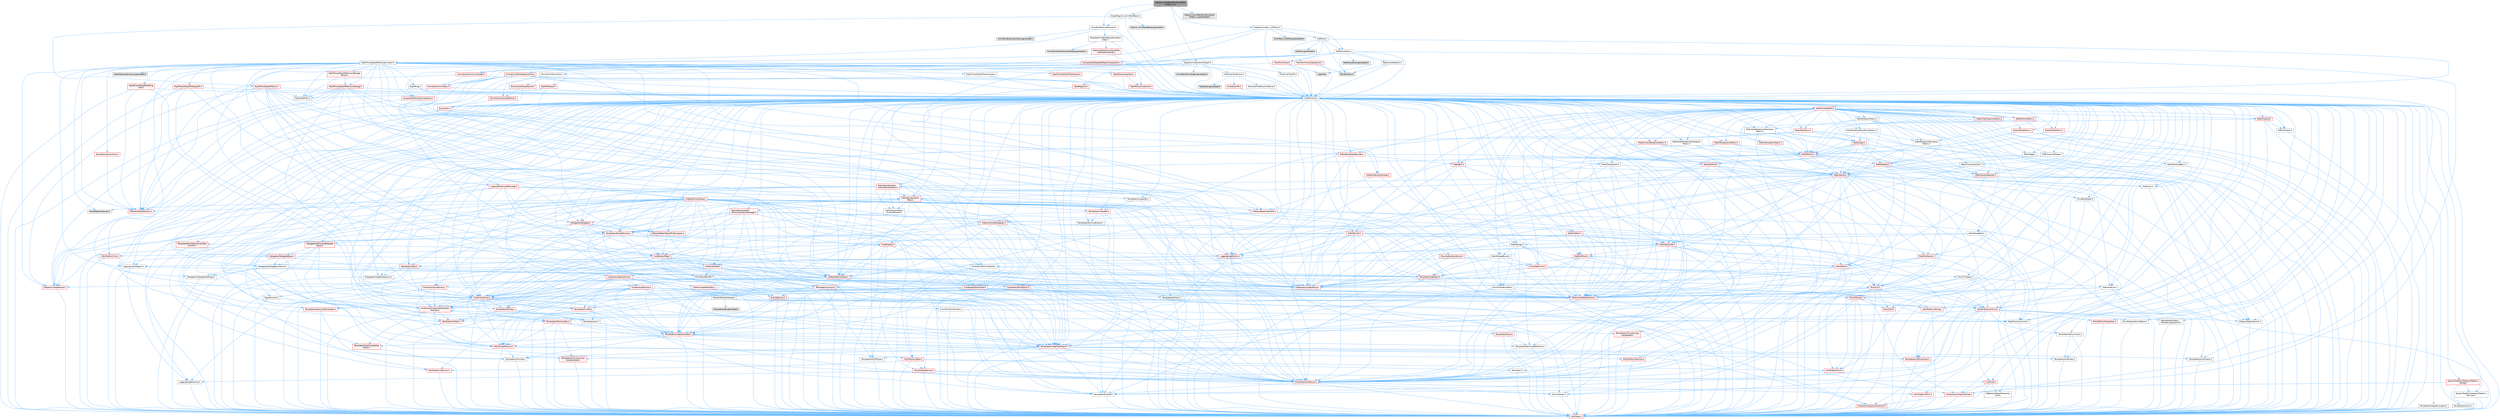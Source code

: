 digraph "RigUnit_AnimNextRunAnimationGraph_v2.h"
{
 // INTERACTIVE_SVG=YES
 // LATEX_PDF_SIZE
  bgcolor="transparent";
  edge [fontname=Helvetica,fontsize=10,labelfontname=Helvetica,labelfontsize=10];
  node [fontname=Helvetica,fontsize=10,shape=box,height=0.2,width=0.4];
  Node1 [id="Node000001",label="RigUnit_AnimNextRunAnimation\lGraph_v2.h",height=0.2,width=0.4,color="gray40", fillcolor="grey60", style="filled", fontcolor="black",tooltip=" "];
  Node1 -> Node2 [id="edge1_Node000001_Node000002",color="steelblue1",style="solid",tooltip=" "];
  Node2 [id="Node000002",label="AnimNextExecuteContext.h",height=0.2,width=0.4,color="grey40", fillcolor="white", style="filled",URL="$de/da5/AnimNextExecuteContext_8h.html",tooltip=" "];
  Node2 -> Node3 [id="edge2_Node000002_Node000003",color="steelblue1",style="solid",tooltip=" "];
  Node3 [id="Node000003",label="CoreMinimal.h",height=0.2,width=0.4,color="grey40", fillcolor="white", style="filled",URL="$d7/d67/CoreMinimal_8h.html",tooltip=" "];
  Node3 -> Node4 [id="edge3_Node000003_Node000004",color="steelblue1",style="solid",tooltip=" "];
  Node4 [id="Node000004",label="CoreTypes.h",height=0.2,width=0.4,color="red", fillcolor="#FFF0F0", style="filled",URL="$dc/dec/CoreTypes_8h.html",tooltip=" "];
  Node3 -> Node18 [id="edge4_Node000003_Node000018",color="steelblue1",style="solid",tooltip=" "];
  Node18 [id="Node000018",label="CoreFwd.h",height=0.2,width=0.4,color="red", fillcolor="#FFF0F0", style="filled",URL="$d1/d1e/CoreFwd_8h.html",tooltip=" "];
  Node18 -> Node4 [id="edge5_Node000018_Node000004",color="steelblue1",style="solid",tooltip=" "];
  Node18 -> Node19 [id="edge6_Node000018_Node000019",color="steelblue1",style="solid",tooltip=" "];
  Node19 [id="Node000019",label="Containers/ContainersFwd.h",height=0.2,width=0.4,color="red", fillcolor="#FFF0F0", style="filled",URL="$d4/d0a/ContainersFwd_8h.html",tooltip=" "];
  Node19 -> Node4 [id="edge7_Node000019_Node000004",color="steelblue1",style="solid",tooltip=" "];
  Node19 -> Node20 [id="edge8_Node000019_Node000020",color="steelblue1",style="solid",tooltip=" "];
  Node20 [id="Node000020",label="Traits/IsContiguousContainer.h",height=0.2,width=0.4,color="red", fillcolor="#FFF0F0", style="filled",URL="$d5/d3c/IsContiguousContainer_8h.html",tooltip=" "];
  Node20 -> Node4 [id="edge9_Node000020_Node000004",color="steelblue1",style="solid",tooltip=" "];
  Node18 -> Node24 [id="edge10_Node000018_Node000024",color="steelblue1",style="solid",tooltip=" "];
  Node24 [id="Node000024",label="UObject/UObjectHierarchy\lFwd.h",height=0.2,width=0.4,color="grey40", fillcolor="white", style="filled",URL="$d3/d13/UObjectHierarchyFwd_8h.html",tooltip=" "];
  Node3 -> Node24 [id="edge11_Node000003_Node000024",color="steelblue1",style="solid",tooltip=" "];
  Node3 -> Node19 [id="edge12_Node000003_Node000019",color="steelblue1",style="solid",tooltip=" "];
  Node3 -> Node25 [id="edge13_Node000003_Node000025",color="steelblue1",style="solid",tooltip=" "];
  Node25 [id="Node000025",label="Misc/VarArgs.h",height=0.2,width=0.4,color="grey40", fillcolor="white", style="filled",URL="$d5/d6f/VarArgs_8h.html",tooltip=" "];
  Node25 -> Node4 [id="edge14_Node000025_Node000004",color="steelblue1",style="solid",tooltip=" "];
  Node3 -> Node26 [id="edge15_Node000003_Node000026",color="steelblue1",style="solid",tooltip=" "];
  Node26 [id="Node000026",label="Logging/LogVerbosity.h",height=0.2,width=0.4,color="grey40", fillcolor="white", style="filled",URL="$d2/d8f/LogVerbosity_8h.html",tooltip=" "];
  Node26 -> Node4 [id="edge16_Node000026_Node000004",color="steelblue1",style="solid",tooltip=" "];
  Node3 -> Node27 [id="edge17_Node000003_Node000027",color="steelblue1",style="solid",tooltip=" "];
  Node27 [id="Node000027",label="Misc/OutputDevice.h",height=0.2,width=0.4,color="red", fillcolor="#FFF0F0", style="filled",URL="$d7/d32/OutputDevice_8h.html",tooltip=" "];
  Node27 -> Node18 [id="edge18_Node000027_Node000018",color="steelblue1",style="solid",tooltip=" "];
  Node27 -> Node4 [id="edge19_Node000027_Node000004",color="steelblue1",style="solid",tooltip=" "];
  Node27 -> Node26 [id="edge20_Node000027_Node000026",color="steelblue1",style="solid",tooltip=" "];
  Node27 -> Node25 [id="edge21_Node000027_Node000025",color="steelblue1",style="solid",tooltip=" "];
  Node3 -> Node33 [id="edge22_Node000003_Node000033",color="steelblue1",style="solid",tooltip=" "];
  Node33 [id="Node000033",label="HAL/PlatformCrt.h",height=0.2,width=0.4,color="red", fillcolor="#FFF0F0", style="filled",URL="$d8/d75/PlatformCrt_8h.html",tooltip=" "];
  Node3 -> Node43 [id="edge23_Node000003_Node000043",color="steelblue1",style="solid",tooltip=" "];
  Node43 [id="Node000043",label="HAL/PlatformMisc.h",height=0.2,width=0.4,color="red", fillcolor="#FFF0F0", style="filled",URL="$d0/df5/PlatformMisc_8h.html",tooltip=" "];
  Node43 -> Node4 [id="edge24_Node000043_Node000004",color="steelblue1",style="solid",tooltip=" "];
  Node3 -> Node62 [id="edge25_Node000003_Node000062",color="steelblue1",style="solid",tooltip=" "];
  Node62 [id="Node000062",label="Misc/AssertionMacros.h",height=0.2,width=0.4,color="red", fillcolor="#FFF0F0", style="filled",URL="$d0/dfa/AssertionMacros_8h.html",tooltip=" "];
  Node62 -> Node4 [id="edge26_Node000062_Node000004",color="steelblue1",style="solid",tooltip=" "];
  Node62 -> Node43 [id="edge27_Node000062_Node000043",color="steelblue1",style="solid",tooltip=" "];
  Node62 -> Node63 [id="edge28_Node000062_Node000063",color="steelblue1",style="solid",tooltip=" "];
  Node63 [id="Node000063",label="Templates/EnableIf.h",height=0.2,width=0.4,color="grey40", fillcolor="white", style="filled",URL="$d7/d60/EnableIf_8h.html",tooltip=" "];
  Node63 -> Node4 [id="edge29_Node000063_Node000004",color="steelblue1",style="solid",tooltip=" "];
  Node62 -> Node25 [id="edge30_Node000062_Node000025",color="steelblue1",style="solid",tooltip=" "];
  Node3 -> Node71 [id="edge31_Node000003_Node000071",color="steelblue1",style="solid",tooltip=" "];
  Node71 [id="Node000071",label="Templates/IsPointer.h",height=0.2,width=0.4,color="grey40", fillcolor="white", style="filled",URL="$d7/d05/IsPointer_8h.html",tooltip=" "];
  Node71 -> Node4 [id="edge32_Node000071_Node000004",color="steelblue1",style="solid",tooltip=" "];
  Node3 -> Node72 [id="edge33_Node000003_Node000072",color="steelblue1",style="solid",tooltip=" "];
  Node72 [id="Node000072",label="HAL/PlatformMemory.h",height=0.2,width=0.4,color="red", fillcolor="#FFF0F0", style="filled",URL="$de/d68/PlatformMemory_8h.html",tooltip=" "];
  Node72 -> Node4 [id="edge34_Node000072_Node000004",color="steelblue1",style="solid",tooltip=" "];
  Node3 -> Node55 [id="edge35_Node000003_Node000055",color="steelblue1",style="solid",tooltip=" "];
  Node55 [id="Node000055",label="HAL/PlatformAtomics.h",height=0.2,width=0.4,color="red", fillcolor="#FFF0F0", style="filled",URL="$d3/d36/PlatformAtomics_8h.html",tooltip=" "];
  Node55 -> Node4 [id="edge36_Node000055_Node000004",color="steelblue1",style="solid",tooltip=" "];
  Node3 -> Node77 [id="edge37_Node000003_Node000077",color="steelblue1",style="solid",tooltip=" "];
  Node77 [id="Node000077",label="Misc/Exec.h",height=0.2,width=0.4,color="grey40", fillcolor="white", style="filled",URL="$de/ddb/Exec_8h.html",tooltip=" "];
  Node77 -> Node4 [id="edge38_Node000077_Node000004",color="steelblue1",style="solid",tooltip=" "];
  Node77 -> Node62 [id="edge39_Node000077_Node000062",color="steelblue1",style="solid",tooltip=" "];
  Node3 -> Node78 [id="edge40_Node000003_Node000078",color="steelblue1",style="solid",tooltip=" "];
  Node78 [id="Node000078",label="HAL/MemoryBase.h",height=0.2,width=0.4,color="red", fillcolor="#FFF0F0", style="filled",URL="$d6/d9f/MemoryBase_8h.html",tooltip=" "];
  Node78 -> Node4 [id="edge41_Node000078_Node000004",color="steelblue1",style="solid",tooltip=" "];
  Node78 -> Node55 [id="edge42_Node000078_Node000055",color="steelblue1",style="solid",tooltip=" "];
  Node78 -> Node33 [id="edge43_Node000078_Node000033",color="steelblue1",style="solid",tooltip=" "];
  Node78 -> Node77 [id="edge44_Node000078_Node000077",color="steelblue1",style="solid",tooltip=" "];
  Node78 -> Node27 [id="edge45_Node000078_Node000027",color="steelblue1",style="solid",tooltip=" "];
  Node3 -> Node88 [id="edge46_Node000003_Node000088",color="steelblue1",style="solid",tooltip=" "];
  Node88 [id="Node000088",label="HAL/UnrealMemory.h",height=0.2,width=0.4,color="red", fillcolor="#FFF0F0", style="filled",URL="$d9/d96/UnrealMemory_8h.html",tooltip=" "];
  Node88 -> Node4 [id="edge47_Node000088_Node000004",color="steelblue1",style="solid",tooltip=" "];
  Node88 -> Node78 [id="edge48_Node000088_Node000078",color="steelblue1",style="solid",tooltip=" "];
  Node88 -> Node72 [id="edge49_Node000088_Node000072",color="steelblue1",style="solid",tooltip=" "];
  Node88 -> Node71 [id="edge50_Node000088_Node000071",color="steelblue1",style="solid",tooltip=" "];
  Node3 -> Node90 [id="edge51_Node000003_Node000090",color="steelblue1",style="solid",tooltip=" "];
  Node90 [id="Node000090",label="Templates/IsArithmetic.h",height=0.2,width=0.4,color="grey40", fillcolor="white", style="filled",URL="$d2/d5d/IsArithmetic_8h.html",tooltip=" "];
  Node90 -> Node4 [id="edge52_Node000090_Node000004",color="steelblue1",style="solid",tooltip=" "];
  Node3 -> Node84 [id="edge53_Node000003_Node000084",color="steelblue1",style="solid",tooltip=" "];
  Node84 [id="Node000084",label="Templates/AndOrNot.h",height=0.2,width=0.4,color="grey40", fillcolor="white", style="filled",URL="$db/d0a/AndOrNot_8h.html",tooltip=" "];
  Node84 -> Node4 [id="edge54_Node000084_Node000004",color="steelblue1",style="solid",tooltip=" "];
  Node3 -> Node91 [id="edge55_Node000003_Node000091",color="steelblue1",style="solid",tooltip=" "];
  Node91 [id="Node000091",label="Templates/IsPODType.h",height=0.2,width=0.4,color="grey40", fillcolor="white", style="filled",URL="$d7/db1/IsPODType_8h.html",tooltip=" "];
  Node91 -> Node4 [id="edge56_Node000091_Node000004",color="steelblue1",style="solid",tooltip=" "];
  Node3 -> Node92 [id="edge57_Node000003_Node000092",color="steelblue1",style="solid",tooltip=" "];
  Node92 [id="Node000092",label="Templates/IsUECoreType.h",height=0.2,width=0.4,color="red", fillcolor="#FFF0F0", style="filled",URL="$d1/db8/IsUECoreType_8h.html",tooltip=" "];
  Node92 -> Node4 [id="edge58_Node000092_Node000004",color="steelblue1",style="solid",tooltip=" "];
  Node3 -> Node85 [id="edge59_Node000003_Node000085",color="steelblue1",style="solid",tooltip=" "];
  Node85 [id="Node000085",label="Templates/IsTriviallyCopy\lConstructible.h",height=0.2,width=0.4,color="red", fillcolor="#FFF0F0", style="filled",URL="$d3/d78/IsTriviallyCopyConstructible_8h.html",tooltip=" "];
  Node85 -> Node4 [id="edge60_Node000085_Node000004",color="steelblue1",style="solid",tooltip=" "];
  Node3 -> Node93 [id="edge61_Node000003_Node000093",color="steelblue1",style="solid",tooltip=" "];
  Node93 [id="Node000093",label="Templates/UnrealTypeTraits.h",height=0.2,width=0.4,color="red", fillcolor="#FFF0F0", style="filled",URL="$d2/d2d/UnrealTypeTraits_8h.html",tooltip=" "];
  Node93 -> Node4 [id="edge62_Node000093_Node000004",color="steelblue1",style="solid",tooltip=" "];
  Node93 -> Node71 [id="edge63_Node000093_Node000071",color="steelblue1",style="solid",tooltip=" "];
  Node93 -> Node62 [id="edge64_Node000093_Node000062",color="steelblue1",style="solid",tooltip=" "];
  Node93 -> Node84 [id="edge65_Node000093_Node000084",color="steelblue1",style="solid",tooltip=" "];
  Node93 -> Node63 [id="edge66_Node000093_Node000063",color="steelblue1",style="solid",tooltip=" "];
  Node93 -> Node90 [id="edge67_Node000093_Node000090",color="steelblue1",style="solid",tooltip=" "];
  Node93 -> Node91 [id="edge68_Node000093_Node000091",color="steelblue1",style="solid",tooltip=" "];
  Node93 -> Node92 [id="edge69_Node000093_Node000092",color="steelblue1",style="solid",tooltip=" "];
  Node93 -> Node85 [id="edge70_Node000093_Node000085",color="steelblue1",style="solid",tooltip=" "];
  Node3 -> Node63 [id="edge71_Node000003_Node000063",color="steelblue1",style="solid",tooltip=" "];
  Node3 -> Node95 [id="edge72_Node000003_Node000095",color="steelblue1",style="solid",tooltip=" "];
  Node95 [id="Node000095",label="Templates/RemoveReference.h",height=0.2,width=0.4,color="grey40", fillcolor="white", style="filled",URL="$da/dbe/RemoveReference_8h.html",tooltip=" "];
  Node95 -> Node4 [id="edge73_Node000095_Node000004",color="steelblue1",style="solid",tooltip=" "];
  Node3 -> Node96 [id="edge74_Node000003_Node000096",color="steelblue1",style="solid",tooltip=" "];
  Node96 [id="Node000096",label="Templates/IntegralConstant.h",height=0.2,width=0.4,color="grey40", fillcolor="white", style="filled",URL="$db/d1b/IntegralConstant_8h.html",tooltip=" "];
  Node96 -> Node4 [id="edge75_Node000096_Node000004",color="steelblue1",style="solid",tooltip=" "];
  Node3 -> Node97 [id="edge76_Node000003_Node000097",color="steelblue1",style="solid",tooltip=" "];
  Node97 [id="Node000097",label="Templates/IsClass.h",height=0.2,width=0.4,color="grey40", fillcolor="white", style="filled",URL="$db/dcb/IsClass_8h.html",tooltip=" "];
  Node97 -> Node4 [id="edge77_Node000097_Node000004",color="steelblue1",style="solid",tooltip=" "];
  Node3 -> Node98 [id="edge78_Node000003_Node000098",color="steelblue1",style="solid",tooltip=" "];
  Node98 [id="Node000098",label="Templates/TypeCompatible\lBytes.h",height=0.2,width=0.4,color="red", fillcolor="#FFF0F0", style="filled",URL="$df/d0a/TypeCompatibleBytes_8h.html",tooltip=" "];
  Node98 -> Node4 [id="edge79_Node000098_Node000004",color="steelblue1",style="solid",tooltip=" "];
  Node3 -> Node20 [id="edge80_Node000003_Node000020",color="steelblue1",style="solid",tooltip=" "];
  Node3 -> Node99 [id="edge81_Node000003_Node000099",color="steelblue1",style="solid",tooltip=" "];
  Node99 [id="Node000099",label="Templates/UnrealTemplate.h",height=0.2,width=0.4,color="red", fillcolor="#FFF0F0", style="filled",URL="$d4/d24/UnrealTemplate_8h.html",tooltip=" "];
  Node99 -> Node4 [id="edge82_Node000099_Node000004",color="steelblue1",style="solid",tooltip=" "];
  Node99 -> Node71 [id="edge83_Node000099_Node000071",color="steelblue1",style="solid",tooltip=" "];
  Node99 -> Node88 [id="edge84_Node000099_Node000088",color="steelblue1",style="solid",tooltip=" "];
  Node99 -> Node93 [id="edge85_Node000099_Node000093",color="steelblue1",style="solid",tooltip=" "];
  Node99 -> Node95 [id="edge86_Node000099_Node000095",color="steelblue1",style="solid",tooltip=" "];
  Node99 -> Node98 [id="edge87_Node000099_Node000098",color="steelblue1",style="solid",tooltip=" "];
  Node99 -> Node20 [id="edge88_Node000099_Node000020",color="steelblue1",style="solid",tooltip=" "];
  Node3 -> Node48 [id="edge89_Node000003_Node000048",color="steelblue1",style="solid",tooltip=" "];
  Node48 [id="Node000048",label="Math/NumericLimits.h",height=0.2,width=0.4,color="grey40", fillcolor="white", style="filled",URL="$df/d1b/NumericLimits_8h.html",tooltip=" "];
  Node48 -> Node4 [id="edge90_Node000048_Node000004",color="steelblue1",style="solid",tooltip=" "];
  Node3 -> Node103 [id="edge91_Node000003_Node000103",color="steelblue1",style="solid",tooltip=" "];
  Node103 [id="Node000103",label="HAL/PlatformMath.h",height=0.2,width=0.4,color="red", fillcolor="#FFF0F0", style="filled",URL="$dc/d53/PlatformMath_8h.html",tooltip=" "];
  Node103 -> Node4 [id="edge92_Node000103_Node000004",color="steelblue1",style="solid",tooltip=" "];
  Node3 -> Node86 [id="edge93_Node000003_Node000086",color="steelblue1",style="solid",tooltip=" "];
  Node86 [id="Node000086",label="Templates/IsTriviallyCopy\lAssignable.h",height=0.2,width=0.4,color="red", fillcolor="#FFF0F0", style="filled",URL="$d2/df2/IsTriviallyCopyAssignable_8h.html",tooltip=" "];
  Node86 -> Node4 [id="edge94_Node000086_Node000004",color="steelblue1",style="solid",tooltip=" "];
  Node3 -> Node111 [id="edge95_Node000003_Node000111",color="steelblue1",style="solid",tooltip=" "];
  Node111 [id="Node000111",label="Templates/MemoryOps.h",height=0.2,width=0.4,color="red", fillcolor="#FFF0F0", style="filled",URL="$db/dea/MemoryOps_8h.html",tooltip=" "];
  Node111 -> Node4 [id="edge96_Node000111_Node000004",color="steelblue1",style="solid",tooltip=" "];
  Node111 -> Node88 [id="edge97_Node000111_Node000088",color="steelblue1",style="solid",tooltip=" "];
  Node111 -> Node86 [id="edge98_Node000111_Node000086",color="steelblue1",style="solid",tooltip=" "];
  Node111 -> Node85 [id="edge99_Node000111_Node000085",color="steelblue1",style="solid",tooltip=" "];
  Node111 -> Node93 [id="edge100_Node000111_Node000093",color="steelblue1",style="solid",tooltip=" "];
  Node3 -> Node112 [id="edge101_Node000003_Node000112",color="steelblue1",style="solid",tooltip=" "];
  Node112 [id="Node000112",label="Containers/ContainerAllocation\lPolicies.h",height=0.2,width=0.4,color="red", fillcolor="#FFF0F0", style="filled",URL="$d7/dff/ContainerAllocationPolicies_8h.html",tooltip=" "];
  Node112 -> Node4 [id="edge102_Node000112_Node000004",color="steelblue1",style="solid",tooltip=" "];
  Node112 -> Node112 [id="edge103_Node000112_Node000112",color="steelblue1",style="solid",tooltip=" "];
  Node112 -> Node103 [id="edge104_Node000112_Node000103",color="steelblue1",style="solid",tooltip=" "];
  Node112 -> Node88 [id="edge105_Node000112_Node000088",color="steelblue1",style="solid",tooltip=" "];
  Node112 -> Node48 [id="edge106_Node000112_Node000048",color="steelblue1",style="solid",tooltip=" "];
  Node112 -> Node62 [id="edge107_Node000112_Node000062",color="steelblue1",style="solid",tooltip=" "];
  Node112 -> Node111 [id="edge108_Node000112_Node000111",color="steelblue1",style="solid",tooltip=" "];
  Node112 -> Node98 [id="edge109_Node000112_Node000098",color="steelblue1",style="solid",tooltip=" "];
  Node3 -> Node115 [id="edge110_Node000003_Node000115",color="steelblue1",style="solid",tooltip=" "];
  Node115 [id="Node000115",label="Templates/IsEnumClass.h",height=0.2,width=0.4,color="grey40", fillcolor="white", style="filled",URL="$d7/d15/IsEnumClass_8h.html",tooltip=" "];
  Node115 -> Node4 [id="edge111_Node000115_Node000004",color="steelblue1",style="solid",tooltip=" "];
  Node115 -> Node84 [id="edge112_Node000115_Node000084",color="steelblue1",style="solid",tooltip=" "];
  Node3 -> Node116 [id="edge113_Node000003_Node000116",color="steelblue1",style="solid",tooltip=" "];
  Node116 [id="Node000116",label="HAL/PlatformProperties.h",height=0.2,width=0.4,color="red", fillcolor="#FFF0F0", style="filled",URL="$d9/db0/PlatformProperties_8h.html",tooltip=" "];
  Node116 -> Node4 [id="edge114_Node000116_Node000004",color="steelblue1",style="solid",tooltip=" "];
  Node3 -> Node119 [id="edge115_Node000003_Node000119",color="steelblue1",style="solid",tooltip=" "];
  Node119 [id="Node000119",label="Misc/EngineVersionBase.h",height=0.2,width=0.4,color="grey40", fillcolor="white", style="filled",URL="$d5/d2b/EngineVersionBase_8h.html",tooltip=" "];
  Node119 -> Node4 [id="edge116_Node000119_Node000004",color="steelblue1",style="solid",tooltip=" "];
  Node3 -> Node120 [id="edge117_Node000003_Node000120",color="steelblue1",style="solid",tooltip=" "];
  Node120 [id="Node000120",label="Internationalization\l/TextNamespaceFwd.h",height=0.2,width=0.4,color="grey40", fillcolor="white", style="filled",URL="$d8/d97/TextNamespaceFwd_8h.html",tooltip=" "];
  Node120 -> Node4 [id="edge118_Node000120_Node000004",color="steelblue1",style="solid",tooltip=" "];
  Node3 -> Node121 [id="edge119_Node000003_Node000121",color="steelblue1",style="solid",tooltip=" "];
  Node121 [id="Node000121",label="Serialization/Archive.h",height=0.2,width=0.4,color="red", fillcolor="#FFF0F0", style="filled",URL="$d7/d3b/Archive_8h.html",tooltip=" "];
  Node121 -> Node18 [id="edge120_Node000121_Node000018",color="steelblue1",style="solid",tooltip=" "];
  Node121 -> Node4 [id="edge121_Node000121_Node000004",color="steelblue1",style="solid",tooltip=" "];
  Node121 -> Node116 [id="edge122_Node000121_Node000116",color="steelblue1",style="solid",tooltip=" "];
  Node121 -> Node120 [id="edge123_Node000121_Node000120",color="steelblue1",style="solid",tooltip=" "];
  Node121 -> Node62 [id="edge124_Node000121_Node000062",color="steelblue1",style="solid",tooltip=" "];
  Node121 -> Node119 [id="edge125_Node000121_Node000119",color="steelblue1",style="solid",tooltip=" "];
  Node121 -> Node25 [id="edge126_Node000121_Node000025",color="steelblue1",style="solid",tooltip=" "];
  Node121 -> Node63 [id="edge127_Node000121_Node000063",color="steelblue1",style="solid",tooltip=" "];
  Node121 -> Node115 [id="edge128_Node000121_Node000115",color="steelblue1",style="solid",tooltip=" "];
  Node121 -> Node99 [id="edge129_Node000121_Node000099",color="steelblue1",style="solid",tooltip=" "];
  Node121 -> Node124 [id="edge130_Node000121_Node000124",color="steelblue1",style="solid",tooltip=" "];
  Node124 [id="Node000124",label="UObject/ObjectVersion.h",height=0.2,width=0.4,color="grey40", fillcolor="white", style="filled",URL="$da/d63/ObjectVersion_8h.html",tooltip=" "];
  Node124 -> Node4 [id="edge131_Node000124_Node000004",color="steelblue1",style="solid",tooltip=" "];
  Node3 -> Node125 [id="edge132_Node000003_Node000125",color="steelblue1",style="solid",tooltip=" "];
  Node125 [id="Node000125",label="Templates/Less.h",height=0.2,width=0.4,color="grey40", fillcolor="white", style="filled",URL="$de/dc8/Less_8h.html",tooltip=" "];
  Node125 -> Node4 [id="edge133_Node000125_Node000004",color="steelblue1",style="solid",tooltip=" "];
  Node125 -> Node99 [id="edge134_Node000125_Node000099",color="steelblue1",style="solid",tooltip=" "];
  Node3 -> Node126 [id="edge135_Node000003_Node000126",color="steelblue1",style="solid",tooltip=" "];
  Node126 [id="Node000126",label="Templates/Sorting.h",height=0.2,width=0.4,color="red", fillcolor="#FFF0F0", style="filled",URL="$d3/d9e/Sorting_8h.html",tooltip=" "];
  Node126 -> Node4 [id="edge136_Node000126_Node000004",color="steelblue1",style="solid",tooltip=" "];
  Node126 -> Node103 [id="edge137_Node000126_Node000103",color="steelblue1",style="solid",tooltip=" "];
  Node126 -> Node125 [id="edge138_Node000126_Node000125",color="steelblue1",style="solid",tooltip=" "];
  Node3 -> Node137 [id="edge139_Node000003_Node000137",color="steelblue1",style="solid",tooltip=" "];
  Node137 [id="Node000137",label="Misc/Char.h",height=0.2,width=0.4,color="red", fillcolor="#FFF0F0", style="filled",URL="$d0/d58/Char_8h.html",tooltip=" "];
  Node137 -> Node4 [id="edge140_Node000137_Node000004",color="steelblue1",style="solid",tooltip=" "];
  Node3 -> Node140 [id="edge141_Node000003_Node000140",color="steelblue1",style="solid",tooltip=" "];
  Node140 [id="Node000140",label="GenericPlatform/GenericPlatform\lStricmp.h",height=0.2,width=0.4,color="grey40", fillcolor="white", style="filled",URL="$d2/d86/GenericPlatformStricmp_8h.html",tooltip=" "];
  Node140 -> Node4 [id="edge142_Node000140_Node000004",color="steelblue1",style="solid",tooltip=" "];
  Node3 -> Node141 [id="edge143_Node000003_Node000141",color="steelblue1",style="solid",tooltip=" "];
  Node141 [id="Node000141",label="GenericPlatform/GenericPlatform\lString.h",height=0.2,width=0.4,color="red", fillcolor="#FFF0F0", style="filled",URL="$dd/d20/GenericPlatformString_8h.html",tooltip=" "];
  Node141 -> Node4 [id="edge144_Node000141_Node000004",color="steelblue1",style="solid",tooltip=" "];
  Node141 -> Node140 [id="edge145_Node000141_Node000140",color="steelblue1",style="solid",tooltip=" "];
  Node141 -> Node63 [id="edge146_Node000141_Node000063",color="steelblue1",style="solid",tooltip=" "];
  Node3 -> Node74 [id="edge147_Node000003_Node000074",color="steelblue1",style="solid",tooltip=" "];
  Node74 [id="Node000074",label="HAL/PlatformString.h",height=0.2,width=0.4,color="red", fillcolor="#FFF0F0", style="filled",URL="$db/db5/PlatformString_8h.html",tooltip=" "];
  Node74 -> Node4 [id="edge148_Node000074_Node000004",color="steelblue1",style="solid",tooltip=" "];
  Node3 -> Node144 [id="edge149_Node000003_Node000144",color="steelblue1",style="solid",tooltip=" "];
  Node144 [id="Node000144",label="Misc/CString.h",height=0.2,width=0.4,color="red", fillcolor="#FFF0F0", style="filled",URL="$d2/d49/CString_8h.html",tooltip=" "];
  Node144 -> Node4 [id="edge150_Node000144_Node000004",color="steelblue1",style="solid",tooltip=" "];
  Node144 -> Node33 [id="edge151_Node000144_Node000033",color="steelblue1",style="solid",tooltip=" "];
  Node144 -> Node74 [id="edge152_Node000144_Node000074",color="steelblue1",style="solid",tooltip=" "];
  Node144 -> Node62 [id="edge153_Node000144_Node000062",color="steelblue1",style="solid",tooltip=" "];
  Node144 -> Node137 [id="edge154_Node000144_Node000137",color="steelblue1",style="solid",tooltip=" "];
  Node144 -> Node25 [id="edge155_Node000144_Node000025",color="steelblue1",style="solid",tooltip=" "];
  Node3 -> Node145 [id="edge156_Node000003_Node000145",color="steelblue1",style="solid",tooltip=" "];
  Node145 [id="Node000145",label="Misc/Crc.h",height=0.2,width=0.4,color="red", fillcolor="#FFF0F0", style="filled",URL="$d4/dd2/Crc_8h.html",tooltip=" "];
  Node145 -> Node4 [id="edge157_Node000145_Node000004",color="steelblue1",style="solid",tooltip=" "];
  Node145 -> Node74 [id="edge158_Node000145_Node000074",color="steelblue1",style="solid",tooltip=" "];
  Node145 -> Node62 [id="edge159_Node000145_Node000062",color="steelblue1",style="solid",tooltip=" "];
  Node145 -> Node144 [id="edge160_Node000145_Node000144",color="steelblue1",style="solid",tooltip=" "];
  Node145 -> Node137 [id="edge161_Node000145_Node000137",color="steelblue1",style="solid",tooltip=" "];
  Node145 -> Node93 [id="edge162_Node000145_Node000093",color="steelblue1",style="solid",tooltip=" "];
  Node3 -> Node136 [id="edge163_Node000003_Node000136",color="steelblue1",style="solid",tooltip=" "];
  Node136 [id="Node000136",label="Math/UnrealMathUtility.h",height=0.2,width=0.4,color="red", fillcolor="#FFF0F0", style="filled",URL="$db/db8/UnrealMathUtility_8h.html",tooltip=" "];
  Node136 -> Node4 [id="edge164_Node000136_Node000004",color="steelblue1",style="solid",tooltip=" "];
  Node136 -> Node62 [id="edge165_Node000136_Node000062",color="steelblue1",style="solid",tooltip=" "];
  Node136 -> Node103 [id="edge166_Node000136_Node000103",color="steelblue1",style="solid",tooltip=" "];
  Node3 -> Node146 [id="edge167_Node000003_Node000146",color="steelblue1",style="solid",tooltip=" "];
  Node146 [id="Node000146",label="Containers/UnrealString.h",height=0.2,width=0.4,color="red", fillcolor="#FFF0F0", style="filled",URL="$d5/dba/UnrealString_8h.html",tooltip=" "];
  Node3 -> Node150 [id="edge168_Node000003_Node000150",color="steelblue1",style="solid",tooltip=" "];
  Node150 [id="Node000150",label="Containers/Array.h",height=0.2,width=0.4,color="red", fillcolor="#FFF0F0", style="filled",URL="$df/dd0/Array_8h.html",tooltip=" "];
  Node150 -> Node4 [id="edge169_Node000150_Node000004",color="steelblue1",style="solid",tooltip=" "];
  Node150 -> Node62 [id="edge170_Node000150_Node000062",color="steelblue1",style="solid",tooltip=" "];
  Node150 -> Node88 [id="edge171_Node000150_Node000088",color="steelblue1",style="solid",tooltip=" "];
  Node150 -> Node93 [id="edge172_Node000150_Node000093",color="steelblue1",style="solid",tooltip=" "];
  Node150 -> Node99 [id="edge173_Node000150_Node000099",color="steelblue1",style="solid",tooltip=" "];
  Node150 -> Node112 [id="edge174_Node000150_Node000112",color="steelblue1",style="solid",tooltip=" "];
  Node150 -> Node121 [id="edge175_Node000150_Node000121",color="steelblue1",style="solid",tooltip=" "];
  Node150 -> Node129 [id="edge176_Node000150_Node000129",color="steelblue1",style="solid",tooltip=" "];
  Node129 [id="Node000129",label="Templates/Invoke.h",height=0.2,width=0.4,color="red", fillcolor="#FFF0F0", style="filled",URL="$d7/deb/Invoke_8h.html",tooltip=" "];
  Node129 -> Node4 [id="edge177_Node000129_Node000004",color="steelblue1",style="solid",tooltip=" "];
  Node129 -> Node99 [id="edge178_Node000129_Node000099",color="steelblue1",style="solid",tooltip=" "];
  Node150 -> Node125 [id="edge179_Node000150_Node000125",color="steelblue1",style="solid",tooltip=" "];
  Node150 -> Node126 [id="edge180_Node000150_Node000126",color="steelblue1",style="solid",tooltip=" "];
  Node150 -> Node173 [id="edge181_Node000150_Node000173",color="steelblue1",style="solid",tooltip=" "];
  Node173 [id="Node000173",label="Templates/AlignmentTemplates.h",height=0.2,width=0.4,color="red", fillcolor="#FFF0F0", style="filled",URL="$dd/d32/AlignmentTemplates_8h.html",tooltip=" "];
  Node173 -> Node4 [id="edge182_Node000173_Node000004",color="steelblue1",style="solid",tooltip=" "];
  Node173 -> Node71 [id="edge183_Node000173_Node000071",color="steelblue1",style="solid",tooltip=" "];
  Node3 -> Node174 [id="edge184_Node000003_Node000174",color="steelblue1",style="solid",tooltip=" "];
  Node174 [id="Node000174",label="Misc/FrameNumber.h",height=0.2,width=0.4,color="grey40", fillcolor="white", style="filled",URL="$dd/dbd/FrameNumber_8h.html",tooltip=" "];
  Node174 -> Node4 [id="edge185_Node000174_Node000004",color="steelblue1",style="solid",tooltip=" "];
  Node174 -> Node48 [id="edge186_Node000174_Node000048",color="steelblue1",style="solid",tooltip=" "];
  Node174 -> Node136 [id="edge187_Node000174_Node000136",color="steelblue1",style="solid",tooltip=" "];
  Node174 -> Node63 [id="edge188_Node000174_Node000063",color="steelblue1",style="solid",tooltip=" "];
  Node174 -> Node93 [id="edge189_Node000174_Node000093",color="steelblue1",style="solid",tooltip=" "];
  Node3 -> Node175 [id="edge190_Node000003_Node000175",color="steelblue1",style="solid",tooltip=" "];
  Node175 [id="Node000175",label="Misc/Timespan.h",height=0.2,width=0.4,color="grey40", fillcolor="white", style="filled",URL="$da/dd9/Timespan_8h.html",tooltip=" "];
  Node175 -> Node4 [id="edge191_Node000175_Node000004",color="steelblue1",style="solid",tooltip=" "];
  Node175 -> Node176 [id="edge192_Node000175_Node000176",color="steelblue1",style="solid",tooltip=" "];
  Node176 [id="Node000176",label="Math/Interval.h",height=0.2,width=0.4,color="grey40", fillcolor="white", style="filled",URL="$d1/d55/Interval_8h.html",tooltip=" "];
  Node176 -> Node4 [id="edge193_Node000176_Node000004",color="steelblue1",style="solid",tooltip=" "];
  Node176 -> Node90 [id="edge194_Node000176_Node000090",color="steelblue1",style="solid",tooltip=" "];
  Node176 -> Node93 [id="edge195_Node000176_Node000093",color="steelblue1",style="solid",tooltip=" "];
  Node176 -> Node48 [id="edge196_Node000176_Node000048",color="steelblue1",style="solid",tooltip=" "];
  Node176 -> Node136 [id="edge197_Node000176_Node000136",color="steelblue1",style="solid",tooltip=" "];
  Node175 -> Node136 [id="edge198_Node000175_Node000136",color="steelblue1",style="solid",tooltip=" "];
  Node175 -> Node62 [id="edge199_Node000175_Node000062",color="steelblue1",style="solid",tooltip=" "];
  Node3 -> Node177 [id="edge200_Node000003_Node000177",color="steelblue1",style="solid",tooltip=" "];
  Node177 [id="Node000177",label="Containers/StringConv.h",height=0.2,width=0.4,color="red", fillcolor="#FFF0F0", style="filled",URL="$d3/ddf/StringConv_8h.html",tooltip=" "];
  Node177 -> Node4 [id="edge201_Node000177_Node000004",color="steelblue1",style="solid",tooltip=" "];
  Node177 -> Node62 [id="edge202_Node000177_Node000062",color="steelblue1",style="solid",tooltip=" "];
  Node177 -> Node112 [id="edge203_Node000177_Node000112",color="steelblue1",style="solid",tooltip=" "];
  Node177 -> Node150 [id="edge204_Node000177_Node000150",color="steelblue1",style="solid",tooltip=" "];
  Node177 -> Node144 [id="edge205_Node000177_Node000144",color="steelblue1",style="solid",tooltip=" "];
  Node177 -> Node178 [id="edge206_Node000177_Node000178",color="steelblue1",style="solid",tooltip=" "];
  Node178 [id="Node000178",label="Templates/IsArray.h",height=0.2,width=0.4,color="grey40", fillcolor="white", style="filled",URL="$d8/d8d/IsArray_8h.html",tooltip=" "];
  Node178 -> Node4 [id="edge207_Node000178_Node000004",color="steelblue1",style="solid",tooltip=" "];
  Node177 -> Node99 [id="edge208_Node000177_Node000099",color="steelblue1",style="solid",tooltip=" "];
  Node177 -> Node93 [id="edge209_Node000177_Node000093",color="steelblue1",style="solid",tooltip=" "];
  Node177 -> Node20 [id="edge210_Node000177_Node000020",color="steelblue1",style="solid",tooltip=" "];
  Node3 -> Node179 [id="edge211_Node000003_Node000179",color="steelblue1",style="solid",tooltip=" "];
  Node179 [id="Node000179",label="UObject/UnrealNames.h",height=0.2,width=0.4,color="red", fillcolor="#FFF0F0", style="filled",URL="$d8/db1/UnrealNames_8h.html",tooltip=" "];
  Node179 -> Node4 [id="edge212_Node000179_Node000004",color="steelblue1",style="solid",tooltip=" "];
  Node3 -> Node181 [id="edge213_Node000003_Node000181",color="steelblue1",style="solid",tooltip=" "];
  Node181 [id="Node000181",label="UObject/NameTypes.h",height=0.2,width=0.4,color="red", fillcolor="#FFF0F0", style="filled",URL="$d6/d35/NameTypes_8h.html",tooltip=" "];
  Node181 -> Node4 [id="edge214_Node000181_Node000004",color="steelblue1",style="solid",tooltip=" "];
  Node181 -> Node62 [id="edge215_Node000181_Node000062",color="steelblue1",style="solid",tooltip=" "];
  Node181 -> Node88 [id="edge216_Node000181_Node000088",color="steelblue1",style="solid",tooltip=" "];
  Node181 -> Node93 [id="edge217_Node000181_Node000093",color="steelblue1",style="solid",tooltip=" "];
  Node181 -> Node99 [id="edge218_Node000181_Node000099",color="steelblue1",style="solid",tooltip=" "];
  Node181 -> Node146 [id="edge219_Node000181_Node000146",color="steelblue1",style="solid",tooltip=" "];
  Node181 -> Node177 [id="edge220_Node000181_Node000177",color="steelblue1",style="solid",tooltip=" "];
  Node181 -> Node179 [id="edge221_Node000181_Node000179",color="steelblue1",style="solid",tooltip=" "];
  Node3 -> Node189 [id="edge222_Node000003_Node000189",color="steelblue1",style="solid",tooltip=" "];
  Node189 [id="Node000189",label="Misc/Parse.h",height=0.2,width=0.4,color="red", fillcolor="#FFF0F0", style="filled",URL="$dc/d71/Parse_8h.html",tooltip=" "];
  Node189 -> Node146 [id="edge223_Node000189_Node000146",color="steelblue1",style="solid",tooltip=" "];
  Node189 -> Node4 [id="edge224_Node000189_Node000004",color="steelblue1",style="solid",tooltip=" "];
  Node189 -> Node33 [id="edge225_Node000189_Node000033",color="steelblue1",style="solid",tooltip=" "];
  Node189 -> Node190 [id="edge226_Node000189_Node000190",color="steelblue1",style="solid",tooltip=" "];
  Node190 [id="Node000190",label="Templates/Function.h",height=0.2,width=0.4,color="red", fillcolor="#FFF0F0", style="filled",URL="$df/df5/Function_8h.html",tooltip=" "];
  Node190 -> Node4 [id="edge227_Node000190_Node000004",color="steelblue1",style="solid",tooltip=" "];
  Node190 -> Node62 [id="edge228_Node000190_Node000062",color="steelblue1",style="solid",tooltip=" "];
  Node190 -> Node88 [id="edge229_Node000190_Node000088",color="steelblue1",style="solid",tooltip=" "];
  Node190 -> Node93 [id="edge230_Node000190_Node000093",color="steelblue1",style="solid",tooltip=" "];
  Node190 -> Node129 [id="edge231_Node000190_Node000129",color="steelblue1",style="solid",tooltip=" "];
  Node190 -> Node99 [id="edge232_Node000190_Node000099",color="steelblue1",style="solid",tooltip=" "];
  Node190 -> Node136 [id="edge233_Node000190_Node000136",color="steelblue1",style="solid",tooltip=" "];
  Node3 -> Node173 [id="edge234_Node000003_Node000173",color="steelblue1",style="solid",tooltip=" "];
  Node3 -> Node192 [id="edge235_Node000003_Node000192",color="steelblue1",style="solid",tooltip=" "];
  Node192 [id="Node000192",label="Misc/StructBuilder.h",height=0.2,width=0.4,color="grey40", fillcolor="white", style="filled",URL="$d9/db3/StructBuilder_8h.html",tooltip=" "];
  Node192 -> Node4 [id="edge236_Node000192_Node000004",color="steelblue1",style="solid",tooltip=" "];
  Node192 -> Node136 [id="edge237_Node000192_Node000136",color="steelblue1",style="solid",tooltip=" "];
  Node192 -> Node173 [id="edge238_Node000192_Node000173",color="steelblue1",style="solid",tooltip=" "];
  Node3 -> Node105 [id="edge239_Node000003_Node000105",color="steelblue1",style="solid",tooltip=" "];
  Node105 [id="Node000105",label="Templates/Decay.h",height=0.2,width=0.4,color="red", fillcolor="#FFF0F0", style="filled",URL="$dd/d0f/Decay_8h.html",tooltip=" "];
  Node105 -> Node4 [id="edge240_Node000105_Node000004",color="steelblue1",style="solid",tooltip=" "];
  Node105 -> Node95 [id="edge241_Node000105_Node000095",color="steelblue1",style="solid",tooltip=" "];
  Node3 -> Node193 [id="edge242_Node000003_Node000193",color="steelblue1",style="solid",tooltip=" "];
  Node193 [id="Node000193",label="Templates/PointerIsConvertible\lFromTo.h",height=0.2,width=0.4,color="red", fillcolor="#FFF0F0", style="filled",URL="$d6/d65/PointerIsConvertibleFromTo_8h.html",tooltip=" "];
  Node193 -> Node4 [id="edge243_Node000193_Node000004",color="steelblue1",style="solid",tooltip=" "];
  Node3 -> Node129 [id="edge244_Node000003_Node000129",color="steelblue1",style="solid",tooltip=" "];
  Node3 -> Node190 [id="edge245_Node000003_Node000190",color="steelblue1",style="solid",tooltip=" "];
  Node3 -> Node162 [id="edge246_Node000003_Node000162",color="steelblue1",style="solid",tooltip=" "];
  Node162 [id="Node000162",label="Templates/TypeHash.h",height=0.2,width=0.4,color="red", fillcolor="#FFF0F0", style="filled",URL="$d1/d62/TypeHash_8h.html",tooltip=" "];
  Node162 -> Node4 [id="edge247_Node000162_Node000004",color="steelblue1",style="solid",tooltip=" "];
  Node162 -> Node145 [id="edge248_Node000162_Node000145",color="steelblue1",style="solid",tooltip=" "];
  Node3 -> Node194 [id="edge249_Node000003_Node000194",color="steelblue1",style="solid",tooltip=" "];
  Node194 [id="Node000194",label="Containers/ScriptArray.h",height=0.2,width=0.4,color="red", fillcolor="#FFF0F0", style="filled",URL="$dc/daf/ScriptArray_8h.html",tooltip=" "];
  Node194 -> Node4 [id="edge250_Node000194_Node000004",color="steelblue1",style="solid",tooltip=" "];
  Node194 -> Node62 [id="edge251_Node000194_Node000062",color="steelblue1",style="solid",tooltip=" "];
  Node194 -> Node88 [id="edge252_Node000194_Node000088",color="steelblue1",style="solid",tooltip=" "];
  Node194 -> Node112 [id="edge253_Node000194_Node000112",color="steelblue1",style="solid",tooltip=" "];
  Node194 -> Node150 [id="edge254_Node000194_Node000150",color="steelblue1",style="solid",tooltip=" "];
  Node3 -> Node195 [id="edge255_Node000003_Node000195",color="steelblue1",style="solid",tooltip=" "];
  Node195 [id="Node000195",label="Containers/BitArray.h",height=0.2,width=0.4,color="red", fillcolor="#FFF0F0", style="filled",URL="$d1/de4/BitArray_8h.html",tooltip=" "];
  Node195 -> Node112 [id="edge256_Node000195_Node000112",color="steelblue1",style="solid",tooltip=" "];
  Node195 -> Node4 [id="edge257_Node000195_Node000004",color="steelblue1",style="solid",tooltip=" "];
  Node195 -> Node55 [id="edge258_Node000195_Node000055",color="steelblue1",style="solid",tooltip=" "];
  Node195 -> Node88 [id="edge259_Node000195_Node000088",color="steelblue1",style="solid",tooltip=" "];
  Node195 -> Node136 [id="edge260_Node000195_Node000136",color="steelblue1",style="solid",tooltip=" "];
  Node195 -> Node62 [id="edge261_Node000195_Node000062",color="steelblue1",style="solid",tooltip=" "];
  Node195 -> Node121 [id="edge262_Node000195_Node000121",color="steelblue1",style="solid",tooltip=" "];
  Node195 -> Node63 [id="edge263_Node000195_Node000063",color="steelblue1",style="solid",tooltip=" "];
  Node195 -> Node129 [id="edge264_Node000195_Node000129",color="steelblue1",style="solid",tooltip=" "];
  Node195 -> Node99 [id="edge265_Node000195_Node000099",color="steelblue1",style="solid",tooltip=" "];
  Node195 -> Node93 [id="edge266_Node000195_Node000093",color="steelblue1",style="solid",tooltip=" "];
  Node3 -> Node196 [id="edge267_Node000003_Node000196",color="steelblue1",style="solid",tooltip=" "];
  Node196 [id="Node000196",label="Containers/SparseArray.h",height=0.2,width=0.4,color="red", fillcolor="#FFF0F0", style="filled",URL="$d5/dbf/SparseArray_8h.html",tooltip=" "];
  Node196 -> Node4 [id="edge268_Node000196_Node000004",color="steelblue1",style="solid",tooltip=" "];
  Node196 -> Node62 [id="edge269_Node000196_Node000062",color="steelblue1",style="solid",tooltip=" "];
  Node196 -> Node88 [id="edge270_Node000196_Node000088",color="steelblue1",style="solid",tooltip=" "];
  Node196 -> Node93 [id="edge271_Node000196_Node000093",color="steelblue1",style="solid",tooltip=" "];
  Node196 -> Node99 [id="edge272_Node000196_Node000099",color="steelblue1",style="solid",tooltip=" "];
  Node196 -> Node112 [id="edge273_Node000196_Node000112",color="steelblue1",style="solid",tooltip=" "];
  Node196 -> Node125 [id="edge274_Node000196_Node000125",color="steelblue1",style="solid",tooltip=" "];
  Node196 -> Node150 [id="edge275_Node000196_Node000150",color="steelblue1",style="solid",tooltip=" "];
  Node196 -> Node136 [id="edge276_Node000196_Node000136",color="steelblue1",style="solid",tooltip=" "];
  Node196 -> Node194 [id="edge277_Node000196_Node000194",color="steelblue1",style="solid",tooltip=" "];
  Node196 -> Node195 [id="edge278_Node000196_Node000195",color="steelblue1",style="solid",tooltip=" "];
  Node196 -> Node146 [id="edge279_Node000196_Node000146",color="steelblue1",style="solid",tooltip=" "];
  Node3 -> Node212 [id="edge280_Node000003_Node000212",color="steelblue1",style="solid",tooltip=" "];
  Node212 [id="Node000212",label="Containers/Set.h",height=0.2,width=0.4,color="red", fillcolor="#FFF0F0", style="filled",URL="$d4/d45/Set_8h.html",tooltip=" "];
  Node212 -> Node112 [id="edge281_Node000212_Node000112",color="steelblue1",style="solid",tooltip=" "];
  Node212 -> Node196 [id="edge282_Node000212_Node000196",color="steelblue1",style="solid",tooltip=" "];
  Node212 -> Node19 [id="edge283_Node000212_Node000019",color="steelblue1",style="solid",tooltip=" "];
  Node212 -> Node136 [id="edge284_Node000212_Node000136",color="steelblue1",style="solid",tooltip=" "];
  Node212 -> Node62 [id="edge285_Node000212_Node000062",color="steelblue1",style="solid",tooltip=" "];
  Node212 -> Node192 [id="edge286_Node000212_Node000192",color="steelblue1",style="solid",tooltip=" "];
  Node212 -> Node190 [id="edge287_Node000212_Node000190",color="steelblue1",style="solid",tooltip=" "];
  Node212 -> Node126 [id="edge288_Node000212_Node000126",color="steelblue1",style="solid",tooltip=" "];
  Node212 -> Node162 [id="edge289_Node000212_Node000162",color="steelblue1",style="solid",tooltip=" "];
  Node212 -> Node99 [id="edge290_Node000212_Node000099",color="steelblue1",style="solid",tooltip=" "];
  Node3 -> Node215 [id="edge291_Node000003_Node000215",color="steelblue1",style="solid",tooltip=" "];
  Node215 [id="Node000215",label="Algo/Reverse.h",height=0.2,width=0.4,color="grey40", fillcolor="white", style="filled",URL="$d5/d93/Reverse_8h.html",tooltip=" "];
  Node215 -> Node4 [id="edge292_Node000215_Node000004",color="steelblue1",style="solid",tooltip=" "];
  Node215 -> Node99 [id="edge293_Node000215_Node000099",color="steelblue1",style="solid",tooltip=" "];
  Node3 -> Node216 [id="edge294_Node000003_Node000216",color="steelblue1",style="solid",tooltip=" "];
  Node216 [id="Node000216",label="Containers/Map.h",height=0.2,width=0.4,color="red", fillcolor="#FFF0F0", style="filled",URL="$df/d79/Map_8h.html",tooltip=" "];
  Node216 -> Node4 [id="edge295_Node000216_Node000004",color="steelblue1",style="solid",tooltip=" "];
  Node216 -> Node215 [id="edge296_Node000216_Node000215",color="steelblue1",style="solid",tooltip=" "];
  Node216 -> Node212 [id="edge297_Node000216_Node000212",color="steelblue1",style="solid",tooltip=" "];
  Node216 -> Node146 [id="edge298_Node000216_Node000146",color="steelblue1",style="solid",tooltip=" "];
  Node216 -> Node62 [id="edge299_Node000216_Node000062",color="steelblue1",style="solid",tooltip=" "];
  Node216 -> Node192 [id="edge300_Node000216_Node000192",color="steelblue1",style="solid",tooltip=" "];
  Node216 -> Node190 [id="edge301_Node000216_Node000190",color="steelblue1",style="solid",tooltip=" "];
  Node216 -> Node126 [id="edge302_Node000216_Node000126",color="steelblue1",style="solid",tooltip=" "];
  Node216 -> Node217 [id="edge303_Node000216_Node000217",color="steelblue1",style="solid",tooltip=" "];
  Node217 [id="Node000217",label="Templates/Tuple.h",height=0.2,width=0.4,color="red", fillcolor="#FFF0F0", style="filled",URL="$d2/d4f/Tuple_8h.html",tooltip=" "];
  Node217 -> Node4 [id="edge304_Node000217_Node000004",color="steelblue1",style="solid",tooltip=" "];
  Node217 -> Node99 [id="edge305_Node000217_Node000099",color="steelblue1",style="solid",tooltip=" "];
  Node217 -> Node218 [id="edge306_Node000217_Node000218",color="steelblue1",style="solid",tooltip=" "];
  Node218 [id="Node000218",label="Delegates/IntegerSequence.h",height=0.2,width=0.4,color="grey40", fillcolor="white", style="filled",URL="$d2/dcc/IntegerSequence_8h.html",tooltip=" "];
  Node218 -> Node4 [id="edge307_Node000218_Node000004",color="steelblue1",style="solid",tooltip=" "];
  Node217 -> Node129 [id="edge308_Node000217_Node000129",color="steelblue1",style="solid",tooltip=" "];
  Node217 -> Node162 [id="edge309_Node000217_Node000162",color="steelblue1",style="solid",tooltip=" "];
  Node216 -> Node99 [id="edge310_Node000216_Node000099",color="steelblue1",style="solid",tooltip=" "];
  Node216 -> Node93 [id="edge311_Node000216_Node000093",color="steelblue1",style="solid",tooltip=" "];
  Node3 -> Node220 [id="edge312_Node000003_Node000220",color="steelblue1",style="solid",tooltip=" "];
  Node220 [id="Node000220",label="Math/IntPoint.h",height=0.2,width=0.4,color="red", fillcolor="#FFF0F0", style="filled",URL="$d3/df7/IntPoint_8h.html",tooltip=" "];
  Node220 -> Node4 [id="edge313_Node000220_Node000004",color="steelblue1",style="solid",tooltip=" "];
  Node220 -> Node62 [id="edge314_Node000220_Node000062",color="steelblue1",style="solid",tooltip=" "];
  Node220 -> Node189 [id="edge315_Node000220_Node000189",color="steelblue1",style="solid",tooltip=" "];
  Node220 -> Node136 [id="edge316_Node000220_Node000136",color="steelblue1",style="solid",tooltip=" "];
  Node220 -> Node146 [id="edge317_Node000220_Node000146",color="steelblue1",style="solid",tooltip=" "];
  Node220 -> Node162 [id="edge318_Node000220_Node000162",color="steelblue1",style="solid",tooltip=" "];
  Node3 -> Node222 [id="edge319_Node000003_Node000222",color="steelblue1",style="solid",tooltip=" "];
  Node222 [id="Node000222",label="Math/IntVector.h",height=0.2,width=0.4,color="red", fillcolor="#FFF0F0", style="filled",URL="$d7/d44/IntVector_8h.html",tooltip=" "];
  Node222 -> Node4 [id="edge320_Node000222_Node000004",color="steelblue1",style="solid",tooltip=" "];
  Node222 -> Node145 [id="edge321_Node000222_Node000145",color="steelblue1",style="solid",tooltip=" "];
  Node222 -> Node189 [id="edge322_Node000222_Node000189",color="steelblue1",style="solid",tooltip=" "];
  Node222 -> Node136 [id="edge323_Node000222_Node000136",color="steelblue1",style="solid",tooltip=" "];
  Node222 -> Node146 [id="edge324_Node000222_Node000146",color="steelblue1",style="solid",tooltip=" "];
  Node3 -> Node223 [id="edge325_Node000003_Node000223",color="steelblue1",style="solid",tooltip=" "];
  Node223 [id="Node000223",label="Logging/LogCategory.h",height=0.2,width=0.4,color="grey40", fillcolor="white", style="filled",URL="$d9/d36/LogCategory_8h.html",tooltip=" "];
  Node223 -> Node4 [id="edge326_Node000223_Node000004",color="steelblue1",style="solid",tooltip=" "];
  Node223 -> Node26 [id="edge327_Node000223_Node000026",color="steelblue1",style="solid",tooltip=" "];
  Node223 -> Node181 [id="edge328_Node000223_Node000181",color="steelblue1",style="solid",tooltip=" "];
  Node3 -> Node224 [id="edge329_Node000003_Node000224",color="steelblue1",style="solid",tooltip=" "];
  Node224 [id="Node000224",label="Logging/LogMacros.h",height=0.2,width=0.4,color="red", fillcolor="#FFF0F0", style="filled",URL="$d0/d16/LogMacros_8h.html",tooltip=" "];
  Node224 -> Node146 [id="edge330_Node000224_Node000146",color="steelblue1",style="solid",tooltip=" "];
  Node224 -> Node4 [id="edge331_Node000224_Node000004",color="steelblue1",style="solid",tooltip=" "];
  Node224 -> Node223 [id="edge332_Node000224_Node000223",color="steelblue1",style="solid",tooltip=" "];
  Node224 -> Node26 [id="edge333_Node000224_Node000026",color="steelblue1",style="solid",tooltip=" "];
  Node224 -> Node62 [id="edge334_Node000224_Node000062",color="steelblue1",style="solid",tooltip=" "];
  Node224 -> Node25 [id="edge335_Node000224_Node000025",color="steelblue1",style="solid",tooltip=" "];
  Node224 -> Node63 [id="edge336_Node000224_Node000063",color="steelblue1",style="solid",tooltip=" "];
  Node3 -> Node227 [id="edge337_Node000003_Node000227",color="steelblue1",style="solid",tooltip=" "];
  Node227 [id="Node000227",label="Math/Vector2D.h",height=0.2,width=0.4,color="red", fillcolor="#FFF0F0", style="filled",URL="$d3/db0/Vector2D_8h.html",tooltip=" "];
  Node227 -> Node4 [id="edge338_Node000227_Node000004",color="steelblue1",style="solid",tooltip=" "];
  Node227 -> Node62 [id="edge339_Node000227_Node000062",color="steelblue1",style="solid",tooltip=" "];
  Node227 -> Node145 [id="edge340_Node000227_Node000145",color="steelblue1",style="solid",tooltip=" "];
  Node227 -> Node136 [id="edge341_Node000227_Node000136",color="steelblue1",style="solid",tooltip=" "];
  Node227 -> Node146 [id="edge342_Node000227_Node000146",color="steelblue1",style="solid",tooltip=" "];
  Node227 -> Node189 [id="edge343_Node000227_Node000189",color="steelblue1",style="solid",tooltip=" "];
  Node227 -> Node220 [id="edge344_Node000227_Node000220",color="steelblue1",style="solid",tooltip=" "];
  Node227 -> Node224 [id="edge345_Node000227_Node000224",color="steelblue1",style="solid",tooltip=" "];
  Node3 -> Node231 [id="edge346_Node000003_Node000231",color="steelblue1",style="solid",tooltip=" "];
  Node231 [id="Node000231",label="Math/IntRect.h",height=0.2,width=0.4,color="red", fillcolor="#FFF0F0", style="filled",URL="$d7/d53/IntRect_8h.html",tooltip=" "];
  Node231 -> Node4 [id="edge347_Node000231_Node000004",color="steelblue1",style="solid",tooltip=" "];
  Node231 -> Node136 [id="edge348_Node000231_Node000136",color="steelblue1",style="solid",tooltip=" "];
  Node231 -> Node146 [id="edge349_Node000231_Node000146",color="steelblue1",style="solid",tooltip=" "];
  Node231 -> Node220 [id="edge350_Node000231_Node000220",color="steelblue1",style="solid",tooltip=" "];
  Node231 -> Node227 [id="edge351_Node000231_Node000227",color="steelblue1",style="solid",tooltip=" "];
  Node3 -> Node232 [id="edge352_Node000003_Node000232",color="steelblue1",style="solid",tooltip=" "];
  Node232 [id="Node000232",label="Misc/ByteSwap.h",height=0.2,width=0.4,color="grey40", fillcolor="white", style="filled",URL="$dc/dd7/ByteSwap_8h.html",tooltip=" "];
  Node232 -> Node4 [id="edge353_Node000232_Node000004",color="steelblue1",style="solid",tooltip=" "];
  Node232 -> Node33 [id="edge354_Node000232_Node000033",color="steelblue1",style="solid",tooltip=" "];
  Node3 -> Node161 [id="edge355_Node000003_Node000161",color="steelblue1",style="solid",tooltip=" "];
  Node161 [id="Node000161",label="Containers/EnumAsByte.h",height=0.2,width=0.4,color="grey40", fillcolor="white", style="filled",URL="$d6/d9a/EnumAsByte_8h.html",tooltip=" "];
  Node161 -> Node4 [id="edge356_Node000161_Node000004",color="steelblue1",style="solid",tooltip=" "];
  Node161 -> Node91 [id="edge357_Node000161_Node000091",color="steelblue1",style="solid",tooltip=" "];
  Node161 -> Node162 [id="edge358_Node000161_Node000162",color="steelblue1",style="solid",tooltip=" "];
  Node3 -> Node233 [id="edge359_Node000003_Node000233",color="steelblue1",style="solid",tooltip=" "];
  Node233 [id="Node000233",label="HAL/PlatformTLS.h",height=0.2,width=0.4,color="red", fillcolor="#FFF0F0", style="filled",URL="$d0/def/PlatformTLS_8h.html",tooltip=" "];
  Node233 -> Node4 [id="edge360_Node000233_Node000004",color="steelblue1",style="solid",tooltip=" "];
  Node3 -> Node236 [id="edge361_Node000003_Node000236",color="steelblue1",style="solid",tooltip=" "];
  Node236 [id="Node000236",label="CoreGlobals.h",height=0.2,width=0.4,color="red", fillcolor="#FFF0F0", style="filled",URL="$d5/d8c/CoreGlobals_8h.html",tooltip=" "];
  Node236 -> Node146 [id="edge362_Node000236_Node000146",color="steelblue1",style="solid",tooltip=" "];
  Node236 -> Node4 [id="edge363_Node000236_Node000004",color="steelblue1",style="solid",tooltip=" "];
  Node236 -> Node233 [id="edge364_Node000236_Node000233",color="steelblue1",style="solid",tooltip=" "];
  Node236 -> Node224 [id="edge365_Node000236_Node000224",color="steelblue1",style="solid",tooltip=" "];
  Node236 -> Node27 [id="edge366_Node000236_Node000027",color="steelblue1",style="solid",tooltip=" "];
  Node236 -> Node181 [id="edge367_Node000236_Node000181",color="steelblue1",style="solid",tooltip=" "];
  Node3 -> Node237 [id="edge368_Node000003_Node000237",color="steelblue1",style="solid",tooltip=" "];
  Node237 [id="Node000237",label="Templates/SharedPointer.h",height=0.2,width=0.4,color="red", fillcolor="#FFF0F0", style="filled",URL="$d2/d17/SharedPointer_8h.html",tooltip=" "];
  Node237 -> Node4 [id="edge369_Node000237_Node000004",color="steelblue1",style="solid",tooltip=" "];
  Node237 -> Node193 [id="edge370_Node000237_Node000193",color="steelblue1",style="solid",tooltip=" "];
  Node237 -> Node62 [id="edge371_Node000237_Node000062",color="steelblue1",style="solid",tooltip=" "];
  Node237 -> Node88 [id="edge372_Node000237_Node000088",color="steelblue1",style="solid",tooltip=" "];
  Node237 -> Node150 [id="edge373_Node000237_Node000150",color="steelblue1",style="solid",tooltip=" "];
  Node237 -> Node216 [id="edge374_Node000237_Node000216",color="steelblue1",style="solid",tooltip=" "];
  Node237 -> Node236 [id="edge375_Node000237_Node000236",color="steelblue1",style="solid",tooltip=" "];
  Node3 -> Node242 [id="edge376_Node000003_Node000242",color="steelblue1",style="solid",tooltip=" "];
  Node242 [id="Node000242",label="Internationalization\l/CulturePointer.h",height=0.2,width=0.4,color="grey40", fillcolor="white", style="filled",URL="$d6/dbe/CulturePointer_8h.html",tooltip=" "];
  Node242 -> Node4 [id="edge377_Node000242_Node000004",color="steelblue1",style="solid",tooltip=" "];
  Node242 -> Node237 [id="edge378_Node000242_Node000237",color="steelblue1",style="solid",tooltip=" "];
  Node3 -> Node243 [id="edge379_Node000003_Node000243",color="steelblue1",style="solid",tooltip=" "];
  Node243 [id="Node000243",label="UObject/WeakObjectPtrTemplates.h",height=0.2,width=0.4,color="red", fillcolor="#FFF0F0", style="filled",URL="$d8/d3b/WeakObjectPtrTemplates_8h.html",tooltip=" "];
  Node243 -> Node4 [id="edge380_Node000243_Node000004",color="steelblue1",style="solid",tooltip=" "];
  Node243 -> Node216 [id="edge381_Node000243_Node000216",color="steelblue1",style="solid",tooltip=" "];
  Node3 -> Node246 [id="edge382_Node000003_Node000246",color="steelblue1",style="solid",tooltip=" "];
  Node246 [id="Node000246",label="Delegates/DelegateSettings.h",height=0.2,width=0.4,color="grey40", fillcolor="white", style="filled",URL="$d0/d97/DelegateSettings_8h.html",tooltip=" "];
  Node246 -> Node4 [id="edge383_Node000246_Node000004",color="steelblue1",style="solid",tooltip=" "];
  Node3 -> Node247 [id="edge384_Node000003_Node000247",color="steelblue1",style="solid",tooltip=" "];
  Node247 [id="Node000247",label="Delegates/IDelegateInstance.h",height=0.2,width=0.4,color="grey40", fillcolor="white", style="filled",URL="$d2/d10/IDelegateInstance_8h.html",tooltip=" "];
  Node247 -> Node4 [id="edge385_Node000247_Node000004",color="steelblue1",style="solid",tooltip=" "];
  Node247 -> Node162 [id="edge386_Node000247_Node000162",color="steelblue1",style="solid",tooltip=" "];
  Node247 -> Node181 [id="edge387_Node000247_Node000181",color="steelblue1",style="solid",tooltip=" "];
  Node247 -> Node246 [id="edge388_Node000247_Node000246",color="steelblue1",style="solid",tooltip=" "];
  Node3 -> Node248 [id="edge389_Node000003_Node000248",color="steelblue1",style="solid",tooltip=" "];
  Node248 [id="Node000248",label="Delegates/DelegateBase.h",height=0.2,width=0.4,color="red", fillcolor="#FFF0F0", style="filled",URL="$da/d67/DelegateBase_8h.html",tooltip=" "];
  Node248 -> Node4 [id="edge390_Node000248_Node000004",color="steelblue1",style="solid",tooltip=" "];
  Node248 -> Node112 [id="edge391_Node000248_Node000112",color="steelblue1",style="solid",tooltip=" "];
  Node248 -> Node136 [id="edge392_Node000248_Node000136",color="steelblue1",style="solid",tooltip=" "];
  Node248 -> Node181 [id="edge393_Node000248_Node000181",color="steelblue1",style="solid",tooltip=" "];
  Node248 -> Node246 [id="edge394_Node000248_Node000246",color="steelblue1",style="solid",tooltip=" "];
  Node248 -> Node247 [id="edge395_Node000248_Node000247",color="steelblue1",style="solid",tooltip=" "];
  Node3 -> Node256 [id="edge396_Node000003_Node000256",color="steelblue1",style="solid",tooltip=" "];
  Node256 [id="Node000256",label="Delegates/MulticastDelegate\lBase.h",height=0.2,width=0.4,color="red", fillcolor="#FFF0F0", style="filled",URL="$db/d16/MulticastDelegateBase_8h.html",tooltip=" "];
  Node256 -> Node4 [id="edge397_Node000256_Node000004",color="steelblue1",style="solid",tooltip=" "];
  Node256 -> Node112 [id="edge398_Node000256_Node000112",color="steelblue1",style="solid",tooltip=" "];
  Node256 -> Node150 [id="edge399_Node000256_Node000150",color="steelblue1",style="solid",tooltip=" "];
  Node256 -> Node136 [id="edge400_Node000256_Node000136",color="steelblue1",style="solid",tooltip=" "];
  Node256 -> Node247 [id="edge401_Node000256_Node000247",color="steelblue1",style="solid",tooltip=" "];
  Node256 -> Node248 [id="edge402_Node000256_Node000248",color="steelblue1",style="solid",tooltip=" "];
  Node3 -> Node218 [id="edge403_Node000003_Node000218",color="steelblue1",style="solid",tooltip=" "];
  Node3 -> Node217 [id="edge404_Node000003_Node000217",color="steelblue1",style="solid",tooltip=" "];
  Node3 -> Node257 [id="edge405_Node000003_Node000257",color="steelblue1",style="solid",tooltip=" "];
  Node257 [id="Node000257",label="UObject/ScriptDelegates.h",height=0.2,width=0.4,color="red", fillcolor="#FFF0F0", style="filled",URL="$de/d81/ScriptDelegates_8h.html",tooltip=" "];
  Node257 -> Node150 [id="edge406_Node000257_Node000150",color="steelblue1",style="solid",tooltip=" "];
  Node257 -> Node112 [id="edge407_Node000257_Node000112",color="steelblue1",style="solid",tooltip=" "];
  Node257 -> Node146 [id="edge408_Node000257_Node000146",color="steelblue1",style="solid",tooltip=" "];
  Node257 -> Node62 [id="edge409_Node000257_Node000062",color="steelblue1",style="solid",tooltip=" "];
  Node257 -> Node237 [id="edge410_Node000257_Node000237",color="steelblue1",style="solid",tooltip=" "];
  Node257 -> Node162 [id="edge411_Node000257_Node000162",color="steelblue1",style="solid",tooltip=" "];
  Node257 -> Node93 [id="edge412_Node000257_Node000093",color="steelblue1",style="solid",tooltip=" "];
  Node257 -> Node181 [id="edge413_Node000257_Node000181",color="steelblue1",style="solid",tooltip=" "];
  Node3 -> Node259 [id="edge414_Node000003_Node000259",color="steelblue1",style="solid",tooltip=" "];
  Node259 [id="Node000259",label="Delegates/Delegate.h",height=0.2,width=0.4,color="red", fillcolor="#FFF0F0", style="filled",URL="$d4/d80/Delegate_8h.html",tooltip=" "];
  Node259 -> Node4 [id="edge415_Node000259_Node000004",color="steelblue1",style="solid",tooltip=" "];
  Node259 -> Node62 [id="edge416_Node000259_Node000062",color="steelblue1",style="solid",tooltip=" "];
  Node259 -> Node181 [id="edge417_Node000259_Node000181",color="steelblue1",style="solid",tooltip=" "];
  Node259 -> Node237 [id="edge418_Node000259_Node000237",color="steelblue1",style="solid",tooltip=" "];
  Node259 -> Node243 [id="edge419_Node000259_Node000243",color="steelblue1",style="solid",tooltip=" "];
  Node259 -> Node256 [id="edge420_Node000259_Node000256",color="steelblue1",style="solid",tooltip=" "];
  Node259 -> Node218 [id="edge421_Node000259_Node000218",color="steelblue1",style="solid",tooltip=" "];
  Node3 -> Node264 [id="edge422_Node000003_Node000264",color="steelblue1",style="solid",tooltip=" "];
  Node264 [id="Node000264",label="Internationalization\l/TextLocalizationManager.h",height=0.2,width=0.4,color="red", fillcolor="#FFF0F0", style="filled",URL="$d5/d2e/TextLocalizationManager_8h.html",tooltip=" "];
  Node264 -> Node150 [id="edge423_Node000264_Node000150",color="steelblue1",style="solid",tooltip=" "];
  Node264 -> Node188 [id="edge424_Node000264_Node000188",color="steelblue1",style="solid",tooltip=" "];
  Node188 [id="Node000188",label="Containers/ArrayView.h",height=0.2,width=0.4,color="red", fillcolor="#FFF0F0", style="filled",URL="$d7/df4/ArrayView_8h.html",tooltip=" "];
  Node188 -> Node4 [id="edge425_Node000188_Node000004",color="steelblue1",style="solid",tooltip=" "];
  Node188 -> Node19 [id="edge426_Node000188_Node000019",color="steelblue1",style="solid",tooltip=" "];
  Node188 -> Node62 [id="edge427_Node000188_Node000062",color="steelblue1",style="solid",tooltip=" "];
  Node188 -> Node129 [id="edge428_Node000188_Node000129",color="steelblue1",style="solid",tooltip=" "];
  Node188 -> Node93 [id="edge429_Node000188_Node000093",color="steelblue1",style="solid",tooltip=" "];
  Node188 -> Node150 [id="edge430_Node000188_Node000150",color="steelblue1",style="solid",tooltip=" "];
  Node188 -> Node136 [id="edge431_Node000188_Node000136",color="steelblue1",style="solid",tooltip=" "];
  Node264 -> Node112 [id="edge432_Node000264_Node000112",color="steelblue1",style="solid",tooltip=" "];
  Node264 -> Node216 [id="edge433_Node000264_Node000216",color="steelblue1",style="solid",tooltip=" "];
  Node264 -> Node212 [id="edge434_Node000264_Node000212",color="steelblue1",style="solid",tooltip=" "];
  Node264 -> Node146 [id="edge435_Node000264_Node000146",color="steelblue1",style="solid",tooltip=" "];
  Node264 -> Node4 [id="edge436_Node000264_Node000004",color="steelblue1",style="solid",tooltip=" "];
  Node264 -> Node259 [id="edge437_Node000264_Node000259",color="steelblue1",style="solid",tooltip=" "];
  Node264 -> Node145 [id="edge438_Node000264_Node000145",color="steelblue1",style="solid",tooltip=" "];
  Node264 -> Node190 [id="edge439_Node000264_Node000190",color="steelblue1",style="solid",tooltip=" "];
  Node264 -> Node237 [id="edge440_Node000264_Node000237",color="steelblue1",style="solid",tooltip=" "];
  Node3 -> Node205 [id="edge441_Node000003_Node000205",color="steelblue1",style="solid",tooltip=" "];
  Node205 [id="Node000205",label="Misc/Optional.h",height=0.2,width=0.4,color="red", fillcolor="#FFF0F0", style="filled",URL="$d2/dae/Optional_8h.html",tooltip=" "];
  Node205 -> Node4 [id="edge442_Node000205_Node000004",color="steelblue1",style="solid",tooltip=" "];
  Node205 -> Node62 [id="edge443_Node000205_Node000062",color="steelblue1",style="solid",tooltip=" "];
  Node205 -> Node111 [id="edge444_Node000205_Node000111",color="steelblue1",style="solid",tooltip=" "];
  Node205 -> Node99 [id="edge445_Node000205_Node000099",color="steelblue1",style="solid",tooltip=" "];
  Node205 -> Node121 [id="edge446_Node000205_Node000121",color="steelblue1",style="solid",tooltip=" "];
  Node3 -> Node178 [id="edge447_Node000003_Node000178",color="steelblue1",style="solid",tooltip=" "];
  Node3 -> Node210 [id="edge448_Node000003_Node000210",color="steelblue1",style="solid",tooltip=" "];
  Node210 [id="Node000210",label="Templates/RemoveExtent.h",height=0.2,width=0.4,color="grey40", fillcolor="white", style="filled",URL="$dc/de9/RemoveExtent_8h.html",tooltip=" "];
  Node210 -> Node4 [id="edge449_Node000210_Node000004",color="steelblue1",style="solid",tooltip=" "];
  Node3 -> Node209 [id="edge450_Node000003_Node000209",color="steelblue1",style="solid",tooltip=" "];
  Node209 [id="Node000209",label="Templates/UniquePtr.h",height=0.2,width=0.4,color="red", fillcolor="#FFF0F0", style="filled",URL="$de/d1a/UniquePtr_8h.html",tooltip=" "];
  Node209 -> Node4 [id="edge451_Node000209_Node000004",color="steelblue1",style="solid",tooltip=" "];
  Node209 -> Node99 [id="edge452_Node000209_Node000099",color="steelblue1",style="solid",tooltip=" "];
  Node209 -> Node178 [id="edge453_Node000209_Node000178",color="steelblue1",style="solid",tooltip=" "];
  Node209 -> Node210 [id="edge454_Node000209_Node000210",color="steelblue1",style="solid",tooltip=" "];
  Node3 -> Node271 [id="edge455_Node000003_Node000271",color="steelblue1",style="solid",tooltip=" "];
  Node271 [id="Node000271",label="Internationalization\l/Text.h",height=0.2,width=0.4,color="red", fillcolor="#FFF0F0", style="filled",URL="$d6/d35/Text_8h.html",tooltip=" "];
  Node271 -> Node4 [id="edge456_Node000271_Node000004",color="steelblue1",style="solid",tooltip=" "];
  Node271 -> Node55 [id="edge457_Node000271_Node000055",color="steelblue1",style="solid",tooltip=" "];
  Node271 -> Node62 [id="edge458_Node000271_Node000062",color="steelblue1",style="solid",tooltip=" "];
  Node271 -> Node93 [id="edge459_Node000271_Node000093",color="steelblue1",style="solid",tooltip=" "];
  Node271 -> Node150 [id="edge460_Node000271_Node000150",color="steelblue1",style="solid",tooltip=" "];
  Node271 -> Node146 [id="edge461_Node000271_Node000146",color="steelblue1",style="solid",tooltip=" "];
  Node271 -> Node161 [id="edge462_Node000271_Node000161",color="steelblue1",style="solid",tooltip=" "];
  Node271 -> Node237 [id="edge463_Node000271_Node000237",color="steelblue1",style="solid",tooltip=" "];
  Node271 -> Node242 [id="edge464_Node000271_Node000242",color="steelblue1",style="solid",tooltip=" "];
  Node271 -> Node264 [id="edge465_Node000271_Node000264",color="steelblue1",style="solid",tooltip=" "];
  Node271 -> Node205 [id="edge466_Node000271_Node000205",color="steelblue1",style="solid",tooltip=" "];
  Node271 -> Node209 [id="edge467_Node000271_Node000209",color="steelblue1",style="solid",tooltip=" "];
  Node3 -> Node208 [id="edge468_Node000003_Node000208",color="steelblue1",style="solid",tooltip=" "];
  Node208 [id="Node000208",label="Templates/UniqueObj.h",height=0.2,width=0.4,color="grey40", fillcolor="white", style="filled",URL="$da/d95/UniqueObj_8h.html",tooltip=" "];
  Node208 -> Node4 [id="edge469_Node000208_Node000004",color="steelblue1",style="solid",tooltip=" "];
  Node208 -> Node209 [id="edge470_Node000208_Node000209",color="steelblue1",style="solid",tooltip=" "];
  Node3 -> Node277 [id="edge471_Node000003_Node000277",color="steelblue1",style="solid",tooltip=" "];
  Node277 [id="Node000277",label="Internationalization\l/Internationalization.h",height=0.2,width=0.4,color="red", fillcolor="#FFF0F0", style="filled",URL="$da/de4/Internationalization_8h.html",tooltip=" "];
  Node277 -> Node150 [id="edge472_Node000277_Node000150",color="steelblue1",style="solid",tooltip=" "];
  Node277 -> Node146 [id="edge473_Node000277_Node000146",color="steelblue1",style="solid",tooltip=" "];
  Node277 -> Node4 [id="edge474_Node000277_Node000004",color="steelblue1",style="solid",tooltip=" "];
  Node277 -> Node259 [id="edge475_Node000277_Node000259",color="steelblue1",style="solid",tooltip=" "];
  Node277 -> Node242 [id="edge476_Node000277_Node000242",color="steelblue1",style="solid",tooltip=" "];
  Node277 -> Node271 [id="edge477_Node000277_Node000271",color="steelblue1",style="solid",tooltip=" "];
  Node277 -> Node237 [id="edge478_Node000277_Node000237",color="steelblue1",style="solid",tooltip=" "];
  Node277 -> Node217 [id="edge479_Node000277_Node000217",color="steelblue1",style="solid",tooltip=" "];
  Node277 -> Node208 [id="edge480_Node000277_Node000208",color="steelblue1",style="solid",tooltip=" "];
  Node277 -> Node181 [id="edge481_Node000277_Node000181",color="steelblue1",style="solid",tooltip=" "];
  Node3 -> Node278 [id="edge482_Node000003_Node000278",color="steelblue1",style="solid",tooltip=" "];
  Node278 [id="Node000278",label="Math/Vector.h",height=0.2,width=0.4,color="red", fillcolor="#FFF0F0", style="filled",URL="$d6/dbe/Vector_8h.html",tooltip=" "];
  Node278 -> Node4 [id="edge483_Node000278_Node000004",color="steelblue1",style="solid",tooltip=" "];
  Node278 -> Node62 [id="edge484_Node000278_Node000062",color="steelblue1",style="solid",tooltip=" "];
  Node278 -> Node48 [id="edge485_Node000278_Node000048",color="steelblue1",style="solid",tooltip=" "];
  Node278 -> Node145 [id="edge486_Node000278_Node000145",color="steelblue1",style="solid",tooltip=" "];
  Node278 -> Node136 [id="edge487_Node000278_Node000136",color="steelblue1",style="solid",tooltip=" "];
  Node278 -> Node146 [id="edge488_Node000278_Node000146",color="steelblue1",style="solid",tooltip=" "];
  Node278 -> Node189 [id="edge489_Node000278_Node000189",color="steelblue1",style="solid",tooltip=" "];
  Node278 -> Node220 [id="edge490_Node000278_Node000220",color="steelblue1",style="solid",tooltip=" "];
  Node278 -> Node224 [id="edge491_Node000278_Node000224",color="steelblue1",style="solid",tooltip=" "];
  Node278 -> Node227 [id="edge492_Node000278_Node000227",color="steelblue1",style="solid",tooltip=" "];
  Node278 -> Node232 [id="edge493_Node000278_Node000232",color="steelblue1",style="solid",tooltip=" "];
  Node278 -> Node271 [id="edge494_Node000278_Node000271",color="steelblue1",style="solid",tooltip=" "];
  Node278 -> Node277 [id="edge495_Node000278_Node000277",color="steelblue1",style="solid",tooltip=" "];
  Node278 -> Node222 [id="edge496_Node000278_Node000222",color="steelblue1",style="solid",tooltip=" "];
  Node278 -> Node281 [id="edge497_Node000278_Node000281",color="steelblue1",style="solid",tooltip=" "];
  Node281 [id="Node000281",label="Math/Axis.h",height=0.2,width=0.4,color="grey40", fillcolor="white", style="filled",URL="$dd/dbb/Axis_8h.html",tooltip=" "];
  Node281 -> Node4 [id="edge498_Node000281_Node000004",color="steelblue1",style="solid",tooltip=" "];
  Node278 -> Node124 [id="edge499_Node000278_Node000124",color="steelblue1",style="solid",tooltip=" "];
  Node3 -> Node282 [id="edge500_Node000003_Node000282",color="steelblue1",style="solid",tooltip=" "];
  Node282 [id="Node000282",label="Math/Vector4.h",height=0.2,width=0.4,color="red", fillcolor="#FFF0F0", style="filled",URL="$d7/d36/Vector4_8h.html",tooltip=" "];
  Node282 -> Node4 [id="edge501_Node000282_Node000004",color="steelblue1",style="solid",tooltip=" "];
  Node282 -> Node145 [id="edge502_Node000282_Node000145",color="steelblue1",style="solid",tooltip=" "];
  Node282 -> Node136 [id="edge503_Node000282_Node000136",color="steelblue1",style="solid",tooltip=" "];
  Node282 -> Node146 [id="edge504_Node000282_Node000146",color="steelblue1",style="solid",tooltip=" "];
  Node282 -> Node189 [id="edge505_Node000282_Node000189",color="steelblue1",style="solid",tooltip=" "];
  Node282 -> Node224 [id="edge506_Node000282_Node000224",color="steelblue1",style="solid",tooltip=" "];
  Node282 -> Node227 [id="edge507_Node000282_Node000227",color="steelblue1",style="solid",tooltip=" "];
  Node282 -> Node278 [id="edge508_Node000282_Node000278",color="steelblue1",style="solid",tooltip=" "];
  Node3 -> Node283 [id="edge509_Node000003_Node000283",color="steelblue1",style="solid",tooltip=" "];
  Node283 [id="Node000283",label="Math/VectorRegister.h",height=0.2,width=0.4,color="red", fillcolor="#FFF0F0", style="filled",URL="$da/d8b/VectorRegister_8h.html",tooltip=" "];
  Node283 -> Node4 [id="edge510_Node000283_Node000004",color="steelblue1",style="solid",tooltip=" "];
  Node283 -> Node136 [id="edge511_Node000283_Node000136",color="steelblue1",style="solid",tooltip=" "];
  Node3 -> Node288 [id="edge512_Node000003_Node000288",color="steelblue1",style="solid",tooltip=" "];
  Node288 [id="Node000288",label="Math/TwoVectors.h",height=0.2,width=0.4,color="grey40", fillcolor="white", style="filled",URL="$d4/db4/TwoVectors_8h.html",tooltip=" "];
  Node288 -> Node4 [id="edge513_Node000288_Node000004",color="steelblue1",style="solid",tooltip=" "];
  Node288 -> Node62 [id="edge514_Node000288_Node000062",color="steelblue1",style="solid",tooltip=" "];
  Node288 -> Node136 [id="edge515_Node000288_Node000136",color="steelblue1",style="solid",tooltip=" "];
  Node288 -> Node146 [id="edge516_Node000288_Node000146",color="steelblue1",style="solid",tooltip=" "];
  Node288 -> Node278 [id="edge517_Node000288_Node000278",color="steelblue1",style="solid",tooltip=" "];
  Node3 -> Node289 [id="edge518_Node000003_Node000289",color="steelblue1",style="solid",tooltip=" "];
  Node289 [id="Node000289",label="Math/Edge.h",height=0.2,width=0.4,color="grey40", fillcolor="white", style="filled",URL="$d5/de0/Edge_8h.html",tooltip=" "];
  Node289 -> Node4 [id="edge519_Node000289_Node000004",color="steelblue1",style="solid",tooltip=" "];
  Node289 -> Node278 [id="edge520_Node000289_Node000278",color="steelblue1",style="solid",tooltip=" "];
  Node3 -> Node124 [id="edge521_Node000003_Node000124",color="steelblue1",style="solid",tooltip=" "];
  Node3 -> Node290 [id="edge522_Node000003_Node000290",color="steelblue1",style="solid",tooltip=" "];
  Node290 [id="Node000290",label="Math/CapsuleShape.h",height=0.2,width=0.4,color="grey40", fillcolor="white", style="filled",URL="$d3/d36/CapsuleShape_8h.html",tooltip=" "];
  Node290 -> Node4 [id="edge523_Node000290_Node000004",color="steelblue1",style="solid",tooltip=" "];
  Node290 -> Node278 [id="edge524_Node000290_Node000278",color="steelblue1",style="solid",tooltip=" "];
  Node3 -> Node291 [id="edge525_Node000003_Node000291",color="steelblue1",style="solid",tooltip=" "];
  Node291 [id="Node000291",label="Math/Rotator.h",height=0.2,width=0.4,color="red", fillcolor="#FFF0F0", style="filled",URL="$d8/d3a/Rotator_8h.html",tooltip=" "];
  Node291 -> Node4 [id="edge526_Node000291_Node000004",color="steelblue1",style="solid",tooltip=" "];
  Node291 -> Node136 [id="edge527_Node000291_Node000136",color="steelblue1",style="solid",tooltip=" "];
  Node291 -> Node146 [id="edge528_Node000291_Node000146",color="steelblue1",style="solid",tooltip=" "];
  Node291 -> Node189 [id="edge529_Node000291_Node000189",color="steelblue1",style="solid",tooltip=" "];
  Node291 -> Node224 [id="edge530_Node000291_Node000224",color="steelblue1",style="solid",tooltip=" "];
  Node291 -> Node278 [id="edge531_Node000291_Node000278",color="steelblue1",style="solid",tooltip=" "];
  Node291 -> Node283 [id="edge532_Node000291_Node000283",color="steelblue1",style="solid",tooltip=" "];
  Node291 -> Node124 [id="edge533_Node000291_Node000124",color="steelblue1",style="solid",tooltip=" "];
  Node3 -> Node292 [id="edge534_Node000003_Node000292",color="steelblue1",style="solid",tooltip=" "];
  Node292 [id="Node000292",label="Misc/DateTime.h",height=0.2,width=0.4,color="red", fillcolor="#FFF0F0", style="filled",URL="$d1/de9/DateTime_8h.html",tooltip=" "];
  Node292 -> Node146 [id="edge535_Node000292_Node000146",color="steelblue1",style="solid",tooltip=" "];
  Node292 -> Node4 [id="edge536_Node000292_Node000004",color="steelblue1",style="solid",tooltip=" "];
  Node292 -> Node175 [id="edge537_Node000292_Node000175",color="steelblue1",style="solid",tooltip=" "];
  Node292 -> Node121 [id="edge538_Node000292_Node000121",color="steelblue1",style="solid",tooltip=" "];
  Node292 -> Node162 [id="edge539_Node000292_Node000162",color="steelblue1",style="solid",tooltip=" "];
  Node3 -> Node293 [id="edge540_Node000003_Node000293",color="steelblue1",style="solid",tooltip=" "];
  Node293 [id="Node000293",label="Math/RangeBound.h",height=0.2,width=0.4,color="grey40", fillcolor="white", style="filled",URL="$d7/dd8/RangeBound_8h.html",tooltip=" "];
  Node293 -> Node4 [id="edge541_Node000293_Node000004",color="steelblue1",style="solid",tooltip=" "];
  Node293 -> Node62 [id="edge542_Node000293_Node000062",color="steelblue1",style="solid",tooltip=" "];
  Node293 -> Node162 [id="edge543_Node000293_Node000162",color="steelblue1",style="solid",tooltip=" "];
  Node293 -> Node161 [id="edge544_Node000293_Node000161",color="steelblue1",style="solid",tooltip=" "];
  Node293 -> Node174 [id="edge545_Node000293_Node000174",color="steelblue1",style="solid",tooltip=" "];
  Node293 -> Node292 [id="edge546_Node000293_Node000292",color="steelblue1",style="solid",tooltip=" "];
  Node3 -> Node294 [id="edge547_Node000003_Node000294",color="steelblue1",style="solid",tooltip=" "];
  Node294 [id="Node000294",label="Misc/AutomationEvent.h",height=0.2,width=0.4,color="red", fillcolor="#FFF0F0", style="filled",URL="$d1/d26/AutomationEvent_8h.html",tooltip=" "];
  Node294 -> Node4 [id="edge548_Node000294_Node000004",color="steelblue1",style="solid",tooltip=" "];
  Node294 -> Node292 [id="edge549_Node000294_Node000292",color="steelblue1",style="solid",tooltip=" "];
  Node3 -> Node295 [id="edge550_Node000003_Node000295",color="steelblue1",style="solid",tooltip=" "];
  Node295 [id="Node000295",label="Math/Range.h",height=0.2,width=0.4,color="grey40", fillcolor="white", style="filled",URL="$d9/db6/Range_8h.html",tooltip=" "];
  Node295 -> Node4 [id="edge551_Node000295_Node000004",color="steelblue1",style="solid",tooltip=" "];
  Node295 -> Node150 [id="edge552_Node000295_Node000150",color="steelblue1",style="solid",tooltip=" "];
  Node295 -> Node62 [id="edge553_Node000295_Node000062",color="steelblue1",style="solid",tooltip=" "];
  Node295 -> Node292 [id="edge554_Node000295_Node000292",color="steelblue1",style="solid",tooltip=" "];
  Node295 -> Node293 [id="edge555_Node000295_Node000293",color="steelblue1",style="solid",tooltip=" "];
  Node295 -> Node174 [id="edge556_Node000295_Node000174",color="steelblue1",style="solid",tooltip=" "];
  Node295 -> Node121 [id="edge557_Node000295_Node000121",color="steelblue1",style="solid",tooltip=" "];
  Node3 -> Node296 [id="edge558_Node000003_Node000296",color="steelblue1",style="solid",tooltip=" "];
  Node296 [id="Node000296",label="Math/RangeSet.h",height=0.2,width=0.4,color="grey40", fillcolor="white", style="filled",URL="$dc/d21/RangeSet_8h.html",tooltip=" "];
  Node296 -> Node4 [id="edge559_Node000296_Node000004",color="steelblue1",style="solid",tooltip=" "];
  Node296 -> Node150 [id="edge560_Node000296_Node000150",color="steelblue1",style="solid",tooltip=" "];
  Node296 -> Node295 [id="edge561_Node000296_Node000295",color="steelblue1",style="solid",tooltip=" "];
  Node296 -> Node121 [id="edge562_Node000296_Node000121",color="steelblue1",style="solid",tooltip=" "];
  Node3 -> Node176 [id="edge563_Node000003_Node000176",color="steelblue1",style="solid",tooltip=" "];
  Node3 -> Node297 [id="edge564_Node000003_Node000297",color="steelblue1",style="solid",tooltip=" "];
  Node297 [id="Node000297",label="Math/Box.h",height=0.2,width=0.4,color="red", fillcolor="#FFF0F0", style="filled",URL="$de/d0f/Box_8h.html",tooltip=" "];
  Node297 -> Node4 [id="edge565_Node000297_Node000004",color="steelblue1",style="solid",tooltip=" "];
  Node297 -> Node62 [id="edge566_Node000297_Node000062",color="steelblue1",style="solid",tooltip=" "];
  Node297 -> Node136 [id="edge567_Node000297_Node000136",color="steelblue1",style="solid",tooltip=" "];
  Node297 -> Node146 [id="edge568_Node000297_Node000146",color="steelblue1",style="solid",tooltip=" "];
  Node297 -> Node278 [id="edge569_Node000297_Node000278",color="steelblue1",style="solid",tooltip=" "];
  Node3 -> Node307 [id="edge570_Node000003_Node000307",color="steelblue1",style="solid",tooltip=" "];
  Node307 [id="Node000307",label="Math/Box2D.h",height=0.2,width=0.4,color="red", fillcolor="#FFF0F0", style="filled",URL="$d3/d1c/Box2D_8h.html",tooltip=" "];
  Node307 -> Node150 [id="edge571_Node000307_Node000150",color="steelblue1",style="solid",tooltip=" "];
  Node307 -> Node146 [id="edge572_Node000307_Node000146",color="steelblue1",style="solid",tooltip=" "];
  Node307 -> Node4 [id="edge573_Node000307_Node000004",color="steelblue1",style="solid",tooltip=" "];
  Node307 -> Node136 [id="edge574_Node000307_Node000136",color="steelblue1",style="solid",tooltip=" "];
  Node307 -> Node227 [id="edge575_Node000307_Node000227",color="steelblue1",style="solid",tooltip=" "];
  Node307 -> Node62 [id="edge576_Node000307_Node000062",color="steelblue1",style="solid",tooltip=" "];
  Node307 -> Node121 [id="edge577_Node000307_Node000121",color="steelblue1",style="solid",tooltip=" "];
  Node307 -> Node92 [id="edge578_Node000307_Node000092",color="steelblue1",style="solid",tooltip=" "];
  Node307 -> Node93 [id="edge579_Node000307_Node000093",color="steelblue1",style="solid",tooltip=" "];
  Node307 -> Node181 [id="edge580_Node000307_Node000181",color="steelblue1",style="solid",tooltip=" "];
  Node307 -> Node179 [id="edge581_Node000307_Node000179",color="steelblue1",style="solid",tooltip=" "];
  Node3 -> Node308 [id="edge582_Node000003_Node000308",color="steelblue1",style="solid",tooltip=" "];
  Node308 [id="Node000308",label="Math/BoxSphereBounds.h",height=0.2,width=0.4,color="red", fillcolor="#FFF0F0", style="filled",URL="$d3/d0a/BoxSphereBounds_8h.html",tooltip=" "];
  Node308 -> Node4 [id="edge583_Node000308_Node000004",color="steelblue1",style="solid",tooltip=" "];
  Node308 -> Node136 [id="edge584_Node000308_Node000136",color="steelblue1",style="solid",tooltip=" "];
  Node308 -> Node146 [id="edge585_Node000308_Node000146",color="steelblue1",style="solid",tooltip=" "];
  Node308 -> Node224 [id="edge586_Node000308_Node000224",color="steelblue1",style="solid",tooltip=" "];
  Node308 -> Node278 [id="edge587_Node000308_Node000278",color="steelblue1",style="solid",tooltip=" "];
  Node308 -> Node297 [id="edge588_Node000308_Node000297",color="steelblue1",style="solid",tooltip=" "];
  Node3 -> Node309 [id="edge589_Node000003_Node000309",color="steelblue1",style="solid",tooltip=" "];
  Node309 [id="Node000309",label="Math/OrientedBox.h",height=0.2,width=0.4,color="grey40", fillcolor="white", style="filled",URL="$d6/db1/OrientedBox_8h.html",tooltip=" "];
  Node309 -> Node4 [id="edge590_Node000309_Node000004",color="steelblue1",style="solid",tooltip=" "];
  Node309 -> Node278 [id="edge591_Node000309_Node000278",color="steelblue1",style="solid",tooltip=" "];
  Node309 -> Node176 [id="edge592_Node000309_Node000176",color="steelblue1",style="solid",tooltip=" "];
  Node3 -> Node281 [id="edge593_Node000003_Node000281",color="steelblue1",style="solid",tooltip=" "];
  Node3 -> Node299 [id="edge594_Node000003_Node000299",color="steelblue1",style="solid",tooltip=" "];
  Node299 [id="Node000299",label="Math/Matrix.h",height=0.2,width=0.4,color="red", fillcolor="#FFF0F0", style="filled",URL="$d3/db1/Matrix_8h.html",tooltip=" "];
  Node299 -> Node4 [id="edge595_Node000299_Node000004",color="steelblue1",style="solid",tooltip=" "];
  Node299 -> Node88 [id="edge596_Node000299_Node000088",color="steelblue1",style="solid",tooltip=" "];
  Node299 -> Node136 [id="edge597_Node000299_Node000136",color="steelblue1",style="solid",tooltip=" "];
  Node299 -> Node146 [id="edge598_Node000299_Node000146",color="steelblue1",style="solid",tooltip=" "];
  Node299 -> Node278 [id="edge599_Node000299_Node000278",color="steelblue1",style="solid",tooltip=" "];
  Node299 -> Node282 [id="edge600_Node000299_Node000282",color="steelblue1",style="solid",tooltip=" "];
  Node299 -> Node291 [id="edge601_Node000299_Node000291",color="steelblue1",style="solid",tooltip=" "];
  Node299 -> Node281 [id="edge602_Node000299_Node000281",color="steelblue1",style="solid",tooltip=" "];
  Node299 -> Node124 [id="edge603_Node000299_Node000124",color="steelblue1",style="solid",tooltip=" "];
  Node3 -> Node310 [id="edge604_Node000003_Node000310",color="steelblue1",style="solid",tooltip=" "];
  Node310 [id="Node000310",label="Math/RotationTranslation\lMatrix.h",height=0.2,width=0.4,color="grey40", fillcolor="white", style="filled",URL="$d6/d6f/RotationTranslationMatrix_8h.html",tooltip=" "];
  Node310 -> Node4 [id="edge605_Node000310_Node000004",color="steelblue1",style="solid",tooltip=" "];
  Node310 -> Node136 [id="edge606_Node000310_Node000136",color="steelblue1",style="solid",tooltip=" "];
  Node310 -> Node283 [id="edge607_Node000310_Node000283",color="steelblue1",style="solid",tooltip=" "];
  Node310 -> Node299 [id="edge608_Node000310_Node000299",color="steelblue1",style="solid",tooltip=" "];
  Node3 -> Node311 [id="edge609_Node000003_Node000311",color="steelblue1",style="solid",tooltip=" "];
  Node311 [id="Node000311",label="Math/RotationAboutPointMatrix.h",height=0.2,width=0.4,color="grey40", fillcolor="white", style="filled",URL="$d9/d30/RotationAboutPointMatrix_8h.html",tooltip=" "];
  Node311 -> Node4 [id="edge610_Node000311_Node000004",color="steelblue1",style="solid",tooltip=" "];
  Node311 -> Node278 [id="edge611_Node000311_Node000278",color="steelblue1",style="solid",tooltip=" "];
  Node311 -> Node299 [id="edge612_Node000311_Node000299",color="steelblue1",style="solid",tooltip=" "];
  Node311 -> Node303 [id="edge613_Node000311_Node000303",color="steelblue1",style="solid",tooltip=" "];
  Node303 [id="Node000303",label="Math/Quat.h",height=0.2,width=0.4,color="red", fillcolor="#FFF0F0", style="filled",URL="$d9/de9/Quat_8h.html",tooltip=" "];
  Node303 -> Node4 [id="edge614_Node000303_Node000004",color="steelblue1",style="solid",tooltip=" "];
  Node303 -> Node62 [id="edge615_Node000303_Node000062",color="steelblue1",style="solid",tooltip=" "];
  Node303 -> Node136 [id="edge616_Node000303_Node000136",color="steelblue1",style="solid",tooltip=" "];
  Node303 -> Node146 [id="edge617_Node000303_Node000146",color="steelblue1",style="solid",tooltip=" "];
  Node303 -> Node224 [id="edge618_Node000303_Node000224",color="steelblue1",style="solid",tooltip=" "];
  Node303 -> Node278 [id="edge619_Node000303_Node000278",color="steelblue1",style="solid",tooltip=" "];
  Node303 -> Node283 [id="edge620_Node000303_Node000283",color="steelblue1",style="solid",tooltip=" "];
  Node303 -> Node291 [id="edge621_Node000303_Node000291",color="steelblue1",style="solid",tooltip=" "];
  Node303 -> Node299 [id="edge622_Node000303_Node000299",color="steelblue1",style="solid",tooltip=" "];
  Node303 -> Node124 [id="edge623_Node000303_Node000124",color="steelblue1",style="solid",tooltip=" "];
  Node311 -> Node310 [id="edge624_Node000311_Node000310",color="steelblue1",style="solid",tooltip=" "];
  Node3 -> Node312 [id="edge625_Node000003_Node000312",color="steelblue1",style="solid",tooltip=" "];
  Node312 [id="Node000312",label="Math/ScaleRotationTranslation\lMatrix.h",height=0.2,width=0.4,color="grey40", fillcolor="white", style="filled",URL="$db/dbe/ScaleRotationTranslationMatrix_8h.html",tooltip=" "];
  Node312 -> Node4 [id="edge626_Node000312_Node000004",color="steelblue1",style="solid",tooltip=" "];
  Node312 -> Node136 [id="edge627_Node000312_Node000136",color="steelblue1",style="solid",tooltip=" "];
  Node312 -> Node299 [id="edge628_Node000312_Node000299",color="steelblue1",style="solid",tooltip=" "];
  Node3 -> Node313 [id="edge629_Node000003_Node000313",color="steelblue1",style="solid",tooltip=" "];
  Node313 [id="Node000313",label="Math/RotationMatrix.h",height=0.2,width=0.4,color="grey40", fillcolor="white", style="filled",URL="$d9/d6a/RotationMatrix_8h.html",tooltip=" "];
  Node313 -> Node4 [id="edge630_Node000313_Node000004",color="steelblue1",style="solid",tooltip=" "];
  Node313 -> Node278 [id="edge631_Node000313_Node000278",color="steelblue1",style="solid",tooltip=" "];
  Node313 -> Node291 [id="edge632_Node000313_Node000291",color="steelblue1",style="solid",tooltip=" "];
  Node313 -> Node299 [id="edge633_Node000313_Node000299",color="steelblue1",style="solid",tooltip=" "];
  Node313 -> Node310 [id="edge634_Node000313_Node000310",color="steelblue1",style="solid",tooltip=" "];
  Node313 -> Node314 [id="edge635_Node000313_Node000314",color="steelblue1",style="solid",tooltip=" "];
  Node314 [id="Node000314",label="Math/QuatRotationTranslation\lMatrix.h",height=0.2,width=0.4,color="grey40", fillcolor="white", style="filled",URL="$df/d18/QuatRotationTranslationMatrix_8h.html",tooltip=" "];
  Node314 -> Node4 [id="edge636_Node000314_Node000004",color="steelblue1",style="solid",tooltip=" "];
  Node314 -> Node62 [id="edge637_Node000314_Node000062",color="steelblue1",style="solid",tooltip=" "];
  Node314 -> Node278 [id="edge638_Node000314_Node000278",color="steelblue1",style="solid",tooltip=" "];
  Node314 -> Node299 [id="edge639_Node000314_Node000299",color="steelblue1",style="solid",tooltip=" "];
  Node314 -> Node303 [id="edge640_Node000314_Node000303",color="steelblue1",style="solid",tooltip=" "];
  Node3 -> Node303 [id="edge641_Node000003_Node000303",color="steelblue1",style="solid",tooltip=" "];
  Node3 -> Node315 [id="edge642_Node000003_Node000315",color="steelblue1",style="solid",tooltip=" "];
  Node315 [id="Node000315",label="Math/PerspectiveMatrix.h",height=0.2,width=0.4,color="red", fillcolor="#FFF0F0", style="filled",URL="$d8/d26/PerspectiveMatrix_8h.html",tooltip=" "];
  Node315 -> Node4 [id="edge643_Node000315_Node000004",color="steelblue1",style="solid",tooltip=" "];
  Node315 -> Node136 [id="edge644_Node000315_Node000136",color="steelblue1",style="solid",tooltip=" "];
  Node315 -> Node299 [id="edge645_Node000315_Node000299",color="steelblue1",style="solid",tooltip=" "];
  Node3 -> Node316 [id="edge646_Node000003_Node000316",color="steelblue1",style="solid",tooltip=" "];
  Node316 [id="Node000316",label="Math/OrthoMatrix.h",height=0.2,width=0.4,color="red", fillcolor="#FFF0F0", style="filled",URL="$d4/d39/OrthoMatrix_8h.html",tooltip=" "];
  Node316 -> Node4 [id="edge647_Node000316_Node000004",color="steelblue1",style="solid",tooltip=" "];
  Node316 -> Node299 [id="edge648_Node000316_Node000299",color="steelblue1",style="solid",tooltip=" "];
  Node3 -> Node317 [id="edge649_Node000003_Node000317",color="steelblue1",style="solid",tooltip=" "];
  Node317 [id="Node000317",label="Math/TranslationMatrix.h",height=0.2,width=0.4,color="red", fillcolor="#FFF0F0", style="filled",URL="$d1/d34/TranslationMatrix_8h.html",tooltip=" "];
  Node317 -> Node4 [id="edge650_Node000317_Node000004",color="steelblue1",style="solid",tooltip=" "];
  Node317 -> Node278 [id="edge651_Node000317_Node000278",color="steelblue1",style="solid",tooltip=" "];
  Node317 -> Node299 [id="edge652_Node000317_Node000299",color="steelblue1",style="solid",tooltip=" "];
  Node3 -> Node314 [id="edge653_Node000003_Node000314",color="steelblue1",style="solid",tooltip=" "];
  Node3 -> Node318 [id="edge654_Node000003_Node000318",color="steelblue1",style="solid",tooltip=" "];
  Node318 [id="Node000318",label="Math/InverseRotationMatrix.h",height=0.2,width=0.4,color="red", fillcolor="#FFF0F0", style="filled",URL="$d9/db8/InverseRotationMatrix_8h.html",tooltip=" "];
  Node318 -> Node4 [id="edge655_Node000318_Node000004",color="steelblue1",style="solid",tooltip=" "];
  Node318 -> Node136 [id="edge656_Node000318_Node000136",color="steelblue1",style="solid",tooltip=" "];
  Node318 -> Node299 [id="edge657_Node000318_Node000299",color="steelblue1",style="solid",tooltip=" "];
  Node3 -> Node319 [id="edge658_Node000003_Node000319",color="steelblue1",style="solid",tooltip=" "];
  Node319 [id="Node000319",label="Math/ScaleMatrix.h",height=0.2,width=0.4,color="red", fillcolor="#FFF0F0", style="filled",URL="$d5/d4e/ScaleMatrix_8h.html",tooltip=" "];
  Node319 -> Node4 [id="edge659_Node000319_Node000004",color="steelblue1",style="solid",tooltip=" "];
  Node319 -> Node299 [id="edge660_Node000319_Node000299",color="steelblue1",style="solid",tooltip=" "];
  Node3 -> Node320 [id="edge661_Node000003_Node000320",color="steelblue1",style="solid",tooltip=" "];
  Node320 [id="Node000320",label="Math/MirrorMatrix.h",height=0.2,width=0.4,color="red", fillcolor="#FFF0F0", style="filled",URL="$d1/d9d/MirrorMatrix_8h.html",tooltip=" "];
  Node320 -> Node4 [id="edge662_Node000320_Node000004",color="steelblue1",style="solid",tooltip=" "];
  Node320 -> Node299 [id="edge663_Node000320_Node000299",color="steelblue1",style="solid",tooltip=" "];
  Node3 -> Node321 [id="edge664_Node000003_Node000321",color="steelblue1",style="solid",tooltip=" "];
  Node321 [id="Node000321",label="Math/ClipProjectionMatrix.h",height=0.2,width=0.4,color="red", fillcolor="#FFF0F0", style="filled",URL="$db/db6/ClipProjectionMatrix_8h.html",tooltip=" "];
  Node321 -> Node4 [id="edge665_Node000321_Node000004",color="steelblue1",style="solid",tooltip=" "];
  Node321 -> Node299 [id="edge666_Node000321_Node000299",color="steelblue1",style="solid",tooltip=" "];
  Node3 -> Node322 [id="edge667_Node000003_Node000322",color="steelblue1",style="solid",tooltip=" "];
  Node322 [id="Node000322",label="Math/Float32.h",height=0.2,width=0.4,color="grey40", fillcolor="white", style="filled",URL="$d4/d65/Float32_8h.html",tooltip=" "];
  Node322 -> Node4 [id="edge668_Node000322_Node000004",color="steelblue1",style="solid",tooltip=" "];
  Node3 -> Node323 [id="edge669_Node000003_Node000323",color="steelblue1",style="solid",tooltip=" "];
  Node323 [id="Node000323",label="Math/Float16.h",height=0.2,width=0.4,color="red", fillcolor="#FFF0F0", style="filled",URL="$d5/d5e/Float16_8h.html",tooltip=" "];
  Node323 -> Node4 [id="edge670_Node000323_Node000004",color="steelblue1",style="solid",tooltip=" "];
  Node323 -> Node121 [id="edge671_Node000323_Node000121",color="steelblue1",style="solid",tooltip=" "];
  Node323 -> Node136 [id="edge672_Node000323_Node000136",color="steelblue1",style="solid",tooltip=" "];
  Node323 -> Node322 [id="edge673_Node000323_Node000322",color="steelblue1",style="solid",tooltip=" "];
  Node3 -> Node302 [id="edge674_Node000003_Node000302",color="steelblue1",style="solid",tooltip=" "];
  Node302 [id="Node000302",label="Math/Transform.h",height=0.2,width=0.4,color="red", fillcolor="#FFF0F0", style="filled",URL="$de/d05/Math_2Transform_8h.html",tooltip=" "];
  Node302 -> Node4 [id="edge675_Node000302_Node000004",color="steelblue1",style="solid",tooltip=" "];
  Node302 -> Node303 [id="edge676_Node000302_Node000303",color="steelblue1",style="solid",tooltip=" "];
  Node302 -> Node92 [id="edge677_Node000302_Node000092",color="steelblue1",style="solid",tooltip=" "];
  Node302 -> Node181 [id="edge678_Node000302_Node000181",color="steelblue1",style="solid",tooltip=" "];
  Node302 -> Node179 [id="edge679_Node000302_Node000179",color="steelblue1",style="solid",tooltip=" "];
  Node3 -> Node324 [id="edge680_Node000003_Node000324",color="steelblue1",style="solid",tooltip=" "];
  Node324 [id="Node000324",label="Math/ConvexHull2d.h",height=0.2,width=0.4,color="grey40", fillcolor="white", style="filled",URL="$d1/de3/ConvexHull2d_8h.html",tooltip=" "];
  Node324 -> Node4 [id="edge681_Node000324_Node000004",color="steelblue1",style="solid",tooltip=" "];
  Node324 -> Node227 [id="edge682_Node000324_Node000227",color="steelblue1",style="solid",tooltip=" "];
  Node324 -> Node278 [id="edge683_Node000324_Node000278",color="steelblue1",style="solid",tooltip=" "];
  Node3 -> Node325 [id="edge684_Node000003_Node000325",color="steelblue1",style="solid",tooltip=" "];
  Node325 [id="Node000325",label="Math/UnrealMath.h",height=0.2,width=0.4,color="red", fillcolor="#FFF0F0", style="filled",URL="$d8/db2/UnrealMath_8h.html",tooltip=" "];
  Node325 -> Node281 [id="edge685_Node000325_Node000281",color="steelblue1",style="solid",tooltip=" "];
  Node325 -> Node297 [id="edge686_Node000325_Node000297",color="steelblue1",style="solid",tooltip=" "];
  Node325 -> Node307 [id="edge687_Node000325_Node000307",color="steelblue1",style="solid",tooltip=" "];
  Node325 -> Node308 [id="edge688_Node000325_Node000308",color="steelblue1",style="solid",tooltip=" "];
  Node325 -> Node290 [id="edge689_Node000325_Node000290",color="steelblue1",style="solid",tooltip=" "];
  Node325 -> Node321 [id="edge690_Node000325_Node000321",color="steelblue1",style="solid",tooltip=" "];
  Node325 -> Node324 [id="edge691_Node000325_Node000324",color="steelblue1",style="solid",tooltip=" "];
  Node325 -> Node289 [id="edge692_Node000325_Node000289",color="steelblue1",style="solid",tooltip=" "];
  Node325 -> Node323 [id="edge693_Node000325_Node000323",color="steelblue1",style="solid",tooltip=" "];
  Node325 -> Node322 [id="edge694_Node000325_Node000322",color="steelblue1",style="solid",tooltip=" "];
  Node325 -> Node220 [id="edge695_Node000325_Node000220",color="steelblue1",style="solid",tooltip=" "];
  Node325 -> Node231 [id="edge696_Node000325_Node000231",color="steelblue1",style="solid",tooltip=" "];
  Node325 -> Node222 [id="edge697_Node000325_Node000222",color="steelblue1",style="solid",tooltip=" "];
  Node325 -> Node176 [id="edge698_Node000325_Node000176",color="steelblue1",style="solid",tooltip=" "];
  Node325 -> Node318 [id="edge699_Node000325_Node000318",color="steelblue1",style="solid",tooltip=" "];
  Node325 -> Node299 [id="edge700_Node000325_Node000299",color="steelblue1",style="solid",tooltip=" "];
  Node325 -> Node320 [id="edge701_Node000325_Node000320",color="steelblue1",style="solid",tooltip=" "];
  Node325 -> Node48 [id="edge702_Node000325_Node000048",color="steelblue1",style="solid",tooltip=" "];
  Node325 -> Node309 [id="edge703_Node000325_Node000309",color="steelblue1",style="solid",tooltip=" "];
  Node325 -> Node316 [id="edge704_Node000325_Node000316",color="steelblue1",style="solid",tooltip=" "];
  Node325 -> Node315 [id="edge705_Node000325_Node000315",color="steelblue1",style="solid",tooltip=" "];
  Node325 -> Node303 [id="edge706_Node000325_Node000303",color="steelblue1",style="solid",tooltip=" "];
  Node325 -> Node314 [id="edge707_Node000325_Node000314",color="steelblue1",style="solid",tooltip=" "];
  Node325 -> Node295 [id="edge708_Node000325_Node000295",color="steelblue1",style="solid",tooltip=" "];
  Node325 -> Node293 [id="edge709_Node000325_Node000293",color="steelblue1",style="solid",tooltip=" "];
  Node325 -> Node296 [id="edge710_Node000325_Node000296",color="steelblue1",style="solid",tooltip=" "];
  Node325 -> Node311 [id="edge711_Node000325_Node000311",color="steelblue1",style="solid",tooltip=" "];
  Node325 -> Node313 [id="edge712_Node000325_Node000313",color="steelblue1",style="solid",tooltip=" "];
  Node325 -> Node310 [id="edge713_Node000325_Node000310",color="steelblue1",style="solid",tooltip=" "];
  Node325 -> Node291 [id="edge714_Node000325_Node000291",color="steelblue1",style="solid",tooltip=" "];
  Node325 -> Node319 [id="edge715_Node000325_Node000319",color="steelblue1",style="solid",tooltip=" "];
  Node325 -> Node312 [id="edge716_Node000325_Node000312",color="steelblue1",style="solid",tooltip=" "];
  Node325 -> Node302 [id="edge717_Node000325_Node000302",color="steelblue1",style="solid",tooltip=" "];
  Node325 -> Node317 [id="edge718_Node000325_Node000317",color="steelblue1",style="solid",tooltip=" "];
  Node325 -> Node288 [id="edge719_Node000325_Node000288",color="steelblue1",style="solid",tooltip=" "];
  Node325 -> Node136 [id="edge720_Node000325_Node000136",color="steelblue1",style="solid",tooltip=" "];
  Node325 -> Node278 [id="edge721_Node000325_Node000278",color="steelblue1",style="solid",tooltip=" "];
  Node325 -> Node227 [id="edge722_Node000325_Node000227",color="steelblue1",style="solid",tooltip=" "];
  Node325 -> Node282 [id="edge723_Node000325_Node000282",color="steelblue1",style="solid",tooltip=" "];
  Node325 -> Node283 [id="edge724_Node000325_Node000283",color="steelblue1",style="solid",tooltip=" "];
  Node2 -> Node337 [id="edge725_Node000002_Node000337",color="steelblue1",style="solid",tooltip=" "];
  Node337 [id="Node000337",label="RigVMCore/RigVMExecuteContext.h",height=0.2,width=0.4,color="grey40", fillcolor="white", style="filled",URL="$d8/d0d/RigVMExecuteContext_8h.html",tooltip=" "];
  Node337 -> Node150 [id="edge726_Node000337_Node000150",color="steelblue1",style="solid",tooltip=" "];
  Node337 -> Node188 [id="edge727_Node000337_Node000188",color="steelblue1",style="solid",tooltip=" "];
  Node337 -> Node146 [id="edge728_Node000337_Node000146",color="steelblue1",style="solid",tooltip=" "];
  Node337 -> Node3 [id="edge729_Node000337_Node000003",color="steelblue1",style="solid",tooltip=" "];
  Node337 -> Node338 [id="edge730_Node000337_Node000338",color="steelblue1",style="solid",tooltip=" "];
  Node338 [id="Node000338",label="Components/SceneComponent.h",height=0.2,width=0.4,color="red", fillcolor="#FFF0F0", style="filled",URL="$dd/de8/SceneComponent_8h.html",tooltip=" "];
  Node338 -> Node340 [id="edge731_Node000338_Node000340",color="steelblue1",style="solid",tooltip=" "];
  Node340 [id="Node000340",label="UObject/ObjectMacros.h",height=0.2,width=0.4,color="red", fillcolor="#FFF0F0", style="filled",URL="$d8/d8d/ObjectMacros_8h.html",tooltip=" "];
  Node338 -> Node308 [id="edge732_Node000338_Node000308",color="steelblue1",style="solid",tooltip=" "];
  Node337 -> Node494 [id="edge733_Node000337_Node000494",color="steelblue1",style="solid",tooltip=" "];
  Node494 [id="Node000494",label="GameFramework/Actor.h",height=0.2,width=0.4,color="red", fillcolor="#FFF0F0", style="filled",URL="$d0/d43/Actor_8h.html",tooltip=" "];
  Node494 -> Node340 [id="edge734_Node000494_Node000340",color="steelblue1",style="solid",tooltip=" "];
  Node337 -> Node223 [id="edge735_Node000337_Node000223",color="steelblue1",style="solid",tooltip=" "];
  Node337 -> Node224 [id="edge736_Node000337_Node000224",color="steelblue1",style="solid",tooltip=" "];
  Node337 -> Node548 [id="edge737_Node000337_Node000548",color="steelblue1",style="solid",tooltip=" "];
  Node548 [id="Node000548",label="Logging/TokenizedMessage.h",height=0.2,width=0.4,color="red", fillcolor="#FFF0F0", style="filled",URL="$d1/d0f/TokenizedMessage_8h.html",tooltip=" "];
  Node548 -> Node150 [id="edge738_Node000548_Node000150",color="steelblue1",style="solid",tooltip=" "];
  Node548 -> Node146 [id="edge739_Node000548_Node000146",color="steelblue1",style="solid",tooltip=" "];
  Node548 -> Node4 [id="edge740_Node000548_Node000004",color="steelblue1",style="solid",tooltip=" "];
  Node548 -> Node259 [id="edge741_Node000548_Node000259",color="steelblue1",style="solid",tooltip=" "];
  Node548 -> Node271 [id="edge742_Node000548_Node000271",color="steelblue1",style="solid",tooltip=" "];
  Node548 -> Node237 [id="edge743_Node000548_Node000237",color="steelblue1",style="solid",tooltip=" "];
  Node548 -> Node181 [id="edge744_Node000548_Node000181",color="steelblue1",style="solid",tooltip=" "];
  Node548 -> Node179 [id="edge745_Node000548_Node000179",color="steelblue1",style="solid",tooltip=" "];
  Node337 -> Node549 [id="edge746_Node000337_Node000549",color="steelblue1",style="solid",tooltip=" "];
  Node549 [id="Node000549",label="Math/UnrealMathSSE.h",height=0.2,width=0.4,color="red", fillcolor="#FFF0F0", style="filled",URL="$d0/d2f/UnrealMathSSE_8h.html",tooltip=" "];
  Node549 -> Node103 [id="edge747_Node000549_Node000103",color="steelblue1",style="solid",tooltip=" "];
  Node549 -> Node136 [id="edge748_Node000549_Node000136",color="steelblue1",style="solid",tooltip=" "];
  Node337 -> Node62 [id="edge749_Node000337_Node000062",color="steelblue1",style="solid",tooltip=" "];
  Node337 -> Node550 [id="edge750_Node000337_Node000550",color="steelblue1",style="solid",tooltip=" "];
  Node550 [id="Node000550",label="RigVMDefines.h",height=0.2,width=0.4,color="grey40", fillcolor="white", style="filled",URL="$da/db4/RigVMDefines_8h.html",tooltip=" "];
  Node337 -> Node551 [id="edge751_Node000337_Node000551",color="steelblue1",style="solid",tooltip=" "];
  Node551 [id="Node000551",label="RigVMModule.h",height=0.2,width=0.4,color="red", fillcolor="#FFF0F0", style="filled",URL="$df/df8/RigVMModule_8h.html",tooltip=" "];
  Node551 -> Node3 [id="edge752_Node000551_Node000003",color="steelblue1",style="solid",tooltip=" "];
  Node551 -> Node224 [id="edge753_Node000551_Node000224",color="steelblue1",style="solid",tooltip=" "];
  Node551 -> Node550 [id="edge754_Node000551_Node000550",color="steelblue1",style="solid",tooltip=" "];
  Node337 -> Node553 [id="edge755_Node000337_Node000553",color="steelblue1",style="solid",tooltip=" "];
  Node553 [id="Node000553",label="RigVMCore/RigVMDebugInfo.h",height=0.2,width=0.4,color="red", fillcolor="#FFF0F0", style="filled",URL="$d2/d1d/RigVMDebugInfo_8h.html",tooltip=" "];
  Node553 -> Node150 [id="edge756_Node000553_Node000150",color="steelblue1",style="solid",tooltip=" "];
  Node553 -> Node216 [id="edge757_Node000553_Node000216",color="steelblue1",style="solid",tooltip=" "];
  Node553 -> Node3 [id="edge758_Node000553_Node000003",color="steelblue1",style="solid",tooltip=" "];
  Node553 -> Node4 [id="edge759_Node000553_Node000004",color="steelblue1",style="solid",tooltip=" "];
  Node553 -> Node340 [id="edge760_Node000553_Node000340",color="steelblue1",style="solid",tooltip=" "];
  Node337 -> Node555 [id="edge761_Node000337_Node000555",color="steelblue1",style="solid",tooltip=" "];
  Node555 [id="Node000555",label="RigVMCore/RigVMProfiling\lInfo.h",height=0.2,width=0.4,color="red", fillcolor="#FFF0F0", style="filled",URL="$dc/dd1/RigVMProfilingInfo_8h.html",tooltip=" "];
  Node555 -> Node150 [id="edge762_Node000555_Node000150",color="steelblue1",style="solid",tooltip=" "];
  Node555 -> Node3 [id="edge763_Node000555_Node000003",color="steelblue1",style="solid",tooltip=" "];
  Node555 -> Node4 [id="edge764_Node000555_Node000004",color="steelblue1",style="solid",tooltip=" "];
  Node555 -> Node340 [id="edge765_Node000555_Node000340",color="steelblue1",style="solid",tooltip=" "];
  Node337 -> Node557 [id="edge766_Node000337_Node000557",color="steelblue1",style="solid",tooltip=" "];
  Node557 [id="Node000557",label="RigVMCore/RigVMNameCache.h",height=0.2,width=0.4,color="grey40", fillcolor="white", style="filled",URL="$db/df3/RigVMNameCache_8h.html",tooltip=" "];
  Node557 -> Node3 [id="edge767_Node000557_Node000003",color="steelblue1",style="solid",tooltip=" "];
  Node337 -> Node558 [id="edge768_Node000337_Node000558",color="steelblue1",style="solid",tooltip=" "];
  Node558 [id="Node000558",label="RigVMCore/RigVMMemoryStorage\lStruct.h",height=0.2,width=0.4,color="red", fillcolor="#FFF0F0", style="filled",URL="$dd/d96/RigVMMemoryStorageStruct_8h.html",tooltip=" "];
  Node558 -> Node550 [id="edge769_Node000558_Node000550",color="steelblue1",style="solid",tooltip=" "];
  Node558 -> Node559 [id="edge770_Node000558_Node000559",color="steelblue1",style="solid",tooltip=" "];
  Node559 [id="Node000559",label="RigVMCore/RigVMMemoryStorage.h",height=0.2,width=0.4,color="red", fillcolor="#FFF0F0", style="filled",URL="$d1/dd5/RigVMMemoryStorage_8h.html",tooltip=" "];
  Node559 -> Node150 [id="edge771_Node000559_Node000150",color="steelblue1",style="solid",tooltip=" "];
  Node559 -> Node146 [id="edge772_Node000559_Node000146",color="steelblue1",style="solid",tooltip=" "];
  Node559 -> Node3 [id="edge773_Node000559_Node000003",color="steelblue1",style="solid",tooltip=" "];
  Node559 -> Node4 [id="edge774_Node000559_Node000004",color="steelblue1",style="solid",tooltip=" "];
  Node559 -> Node62 [id="edge775_Node000559_Node000062",color="steelblue1",style="solid",tooltip=" "];
  Node559 -> Node550 [id="edge776_Node000559_Node000550",color="steelblue1",style="solid",tooltip=" "];
  Node559 -> Node63 [id="edge777_Node000559_Node000063",color="steelblue1",style="solid",tooltip=" "];
  Node559 -> Node181 [id="edge778_Node000559_Node000181",color="steelblue1",style="solid",tooltip=" "];
  Node559 -> Node340 [id="edge779_Node000559_Node000340",color="steelblue1",style="solid",tooltip=" "];
  Node559 -> Node179 [id="edge780_Node000559_Node000179",color="steelblue1",style="solid",tooltip=" "];
  Node559 -> Node442 [id="edge781_Node000559_Node000442",color="steelblue1",style="solid",tooltip=" "];
  Node442 [id="Node000442",label="UObject/UnrealType.h",height=0.2,width=0.4,color="red", fillcolor="#FFF0F0", style="filled",URL="$d6/d2f/UnrealType_8h.html",tooltip=" "];
  Node442 -> Node150 [id="edge782_Node000442_Node000150",color="steelblue1",style="solid",tooltip=" "];
  Node442 -> Node188 [id="edge783_Node000442_Node000188",color="steelblue1",style="solid",tooltip=" "];
  Node442 -> Node112 [id="edge784_Node000442_Node000112",color="steelblue1",style="solid",tooltip=" "];
  Node442 -> Node161 [id="edge785_Node000442_Node000161",color="steelblue1",style="solid",tooltip=" "];
  Node442 -> Node216 [id="edge786_Node000442_Node000216",color="steelblue1",style="solid",tooltip=" "];
  Node442 -> Node194 [id="edge787_Node000442_Node000194",color="steelblue1",style="solid",tooltip=" "];
  Node442 -> Node212 [id="edge788_Node000442_Node000212",color="steelblue1",style="solid",tooltip=" "];
  Node442 -> Node146 [id="edge789_Node000442_Node000146",color="steelblue1",style="solid",tooltip=" "];
  Node442 -> Node236 [id="edge790_Node000442_Node000236",color="steelblue1",style="solid",tooltip=" "];
  Node442 -> Node78 [id="edge791_Node000442_Node000078",color="steelblue1",style="solid",tooltip=" "];
  Node442 -> Node103 [id="edge792_Node000442_Node000103",color="steelblue1",style="solid",tooltip=" "];
  Node442 -> Node88 [id="edge793_Node000442_Node000088",color="steelblue1",style="solid",tooltip=" "];
  Node442 -> Node223 [id="edge794_Node000442_Node000223",color="steelblue1",style="solid",tooltip=" "];
  Node442 -> Node224 [id="edge795_Node000442_Node000224",color="steelblue1",style="solid",tooltip=" "];
  Node442 -> Node48 [id="edge796_Node000442_Node000048",color="steelblue1",style="solid",tooltip=" "];
  Node442 -> Node136 [id="edge797_Node000442_Node000136",color="steelblue1",style="solid",tooltip=" "];
  Node442 -> Node62 [id="edge798_Node000442_Node000062",color="steelblue1",style="solid",tooltip=" "];
  Node442 -> Node205 [id="edge799_Node000442_Node000205",color="steelblue1",style="solid",tooltip=" "];
  Node442 -> Node121 [id="edge800_Node000442_Node000121",color="steelblue1",style="solid",tooltip=" "];
  Node442 -> Node63 [id="edge801_Node000442_Node000063",color="steelblue1",style="solid",tooltip=" "];
  Node442 -> Node91 [id="edge802_Node000442_Node000091",color="steelblue1",style="solid",tooltip=" "];
  Node442 -> Node111 [id="edge803_Node000442_Node000111",color="steelblue1",style="solid",tooltip=" "];
  Node442 -> Node237 [id="edge804_Node000442_Node000237",color="steelblue1",style="solid",tooltip=" "];
  Node442 -> Node217 [id="edge805_Node000442_Node000217",color="steelblue1",style="solid",tooltip=" "];
  Node442 -> Node99 [id="edge806_Node000442_Node000099",color="steelblue1",style="solid",tooltip=" "];
  Node442 -> Node93 [id="edge807_Node000442_Node000093",color="steelblue1",style="solid",tooltip=" "];
  Node442 -> Node59 [id="edge808_Node000442_Node000059",color="steelblue1",style="solid",tooltip=" "];
  Node59 [id="Node000059",label="Trace/Detail/Channel.h",height=0.2,width=0.4,color="grey60", fillcolor="#E0E0E0", style="filled",tooltip=" "];
  Node442 -> Node181 [id="edge809_Node000442_Node000181",color="steelblue1",style="solid",tooltip=" "];
  Node442 -> Node340 [id="edge810_Node000442_Node000340",color="steelblue1",style="solid",tooltip=" "];
  Node442 -> Node257 [id="edge811_Node000442_Node000257",color="steelblue1",style="solid",tooltip=" "];
  Node442 -> Node179 [id="edge812_Node000442_Node000179",color="steelblue1",style="solid",tooltip=" "];
  Node442 -> Node414 [id="edge813_Node000442_Node000414",color="steelblue1",style="solid",tooltip=" "];
  Node414 [id="Node000414",label="UObject/WeakObjectPtr.h",height=0.2,width=0.4,color="red", fillcolor="#FFF0F0", style="filled",URL="$d6/d96/WeakObjectPtr_8h.html",tooltip=" "];
  Node414 -> Node4 [id="edge814_Node000414_Node000004",color="steelblue1",style="solid",tooltip=" "];
  Node414 -> Node62 [id="edge815_Node000414_Node000062",color="steelblue1",style="solid",tooltip=" "];
  Node414 -> Node99 [id="edge816_Node000414_Node000099",color="steelblue1",style="solid",tooltip=" "];
  Node414 -> Node257 [id="edge817_Node000414_Node000257",color="steelblue1",style="solid",tooltip=" "];
  Node337 -> Node583 [id="edge818_Node000337_Node000583",color="steelblue1",style="solid",tooltip=" "];
  Node583 [id="Node000583",label="RigVMCore/RigVMTraitScope.h",height=0.2,width=0.4,color="red", fillcolor="#FFF0F0", style="filled",URL="$d1/dfb/RigVMTraitScope_8h.html",tooltip=" "];
  Node583 -> Node3 [id="edge819_Node000583_Node000003",color="steelblue1",style="solid",tooltip=" "];
  Node337 -> Node584 [id="edge820_Node000337_Node000584",color="steelblue1",style="solid",tooltip=" "];
  Node584 [id="Node000584",label="RigVMLog.h",height=0.2,width=0.4,color="grey40", fillcolor="white", style="filled",URL="$d1/dd8/RigVMLog_8h.html",tooltip=" "];
  Node584 -> Node3 [id="edge821_Node000584_Node000003",color="steelblue1",style="solid",tooltip=" "];
  Node584 -> Node548 [id="edge822_Node000584_Node000548",color="steelblue1",style="solid",tooltip=" "];
  Node337 -> Node585 [id="edge823_Node000337_Node000585",color="steelblue1",style="solid",tooltip=" "];
  Node585 [id="Node000585",label="RigVMDrawInterface.h",height=0.2,width=0.4,color="red", fillcolor="#FFF0F0", style="filled",URL="$d2/dd1/RigVMDrawInterface_8h.html",tooltip=" "];
  Node585 -> Node3 [id="edge824_Node000585_Node000003",color="steelblue1",style="solid",tooltip=" "];
  Node585 -> Node586 [id="edge825_Node000585_Node000586",color="steelblue1",style="solid",tooltip=" "];
  Node586 [id="Node000586",label="RigVMDrawContainer.h",height=0.2,width=0.4,color="red", fillcolor="#FFF0F0", style="filled",URL="$da/ddd/RigVMDrawContainer_8h.html",tooltip=" "];
  Node586 -> Node3 [id="edge826_Node000586_Node000003",color="steelblue1",style="solid",tooltip=" "];
  Node337 -> Node586 [id="edge827_Node000337_Node000586",color="steelblue1",style="solid",tooltip=" "];
  Node337 -> Node559 [id="edge828_Node000337_Node000559",color="steelblue1",style="solid",tooltip=" "];
  Node337 -> Node237 [id="edge829_Node000337_Node000237",color="steelblue1",style="solid",tooltip=" "];
  Node337 -> Node59 [id="edge830_Node000337_Node000059",color="steelblue1",style="solid",tooltip=" "];
  Node337 -> Node181 [id="edge831_Node000337_Node000181",color="steelblue1",style="solid",tooltip=" "];
  Node337 -> Node340 [id="edge832_Node000337_Node000340",color="steelblue1",style="solid",tooltip=" "];
  Node337 -> Node426 [id="edge833_Node000337_Node000426",color="steelblue1",style="solid",tooltip=" "];
  Node426 [id="Node000426",label="UObject/StructOnScope.h",height=0.2,width=0.4,color="red", fillcolor="#FFF0F0", style="filled",URL="$df/dbd/StructOnScope_8h.html",tooltip=" "];
  Node426 -> Node414 [id="edge834_Node000426_Node000414",color="steelblue1",style="solid",tooltip=" "];
  Node426 -> Node95 [id="edge835_Node000426_Node000095",color="steelblue1",style="solid",tooltip=" "];
  Node337 -> Node179 [id="edge836_Node000337_Node000179",color="steelblue1",style="solid",tooltip=" "];
  Node337 -> Node442 [id="edge837_Node000337_Node000442",color="steelblue1",style="solid",tooltip=" "];
  Node337 -> Node612 [id="edge838_Node000337_Node000612",color="steelblue1",style="solid",tooltip=" "];
  Node612 [id="Node000612",label="RigVMExecuteContext.generated.h",height=0.2,width=0.4,color="grey60", fillcolor="#E0E0E0", style="filled",tooltip=" "];
  Node2 -> Node613 [id="edge839_Node000002_Node000613",color="steelblue1",style="solid",tooltip=" "];
  Node613 [id="Node000613",label="Module/AnimNextModuleContext\lData.h",height=0.2,width=0.4,color="grey40", fillcolor="white", style="filled",URL="$d8/d3c/AnimNextModuleContextData_8h.html",tooltip=" "];
  Node613 -> Node3 [id="edge840_Node000613_Node000003",color="steelblue1",style="solid",tooltip=" "];
  Node613 -> Node614 [id="edge841_Node000613_Node000614",color="steelblue1",style="solid",tooltip=" "];
  Node614 [id="Node000614",label="DataInterface/AnimNextData\lInterfaceInstance.h",height=0.2,width=0.4,color="red", fillcolor="#FFF0F0", style="filled",URL="$d4/dc0/AnimNextDataInterfaceInstance_8h.html",tooltip=" "];
  Node614 -> Node3 [id="edge842_Node000614_Node000003",color="steelblue1",style="solid",tooltip=" "];
  Node614 -> Node337 [id="edge843_Node000614_Node000337",color="steelblue1",style="solid",tooltip=" "];
  Node613 -> Node971 [id="edge844_Node000613_Node000971",color="steelblue1",style="solid",tooltip=" "];
  Node971 [id="Node000971",label="AnimNextModuleContextData.generated.h",height=0.2,width=0.4,color="grey60", fillcolor="#E0E0E0", style="filled",tooltip=" "];
  Node2 -> Node972 [id="edge845_Node000002_Node000972",color="steelblue1",style="solid",tooltip=" "];
  Node972 [id="Node000972",label="AnimNextExecuteContext.generated.h",height=0.2,width=0.4,color="grey60", fillcolor="#E0E0E0", style="filled",tooltip=" "];
  Node1 -> Node973 [id="edge846_Node000001_Node000973",color="steelblue1",style="solid",tooltip=" "];
  Node973 [id="Node000973",label="Graph/AnimNextAnimGraph.h",height=0.2,width=0.4,color="grey40", fillcolor="white", style="filled",URL="$df/daf/AnimNextAnimGraph_8h.html",tooltip=" "];
  Node973 -> Node3 [id="edge847_Node000973_Node000003",color="steelblue1",style="solid",tooltip=" "];
  Node973 -> Node974 [id="edge848_Node000973_Node000974",color="steelblue1",style="solid",tooltip=" "];
  Node974 [id="Node000974",label="Module/ModuleHandle.h",height=0.2,width=0.4,color="grey40", fillcolor="white", style="filled",URL="$d8/db5/ModuleHandle_8h.html",tooltip=" "];
  Node974 -> Node975 [id="edge849_Node000974_Node000975",color="steelblue1",style="solid",tooltip=" "];
  Node975 [id="Node000975",label="AnimNextPoolHandle.h",height=0.2,width=0.4,color="grey40", fillcolor="white", style="filled",URL="$d9/d55/AnimNextPoolHandle_8h.html",tooltip=" "];
  Node975 -> Node4 [id="edge850_Node000975_Node000004",color="steelblue1",style="solid",tooltip=" "];
  Node975 -> Node48 [id="edge851_Node000975_Node000048",color="steelblue1",style="solid",tooltip=" "];
  Node974 -> Node976 [id="edge852_Node000974_Node000976",color="steelblue1",style="solid",tooltip=" "];
  Node976 [id="Node000976",label="ModuleHandle.generated.h",height=0.2,width=0.4,color="grey60", fillcolor="#E0E0E0", style="filled",tooltip=" "];
  Node973 -> Node573 [id="edge853_Node000973_Node000573",color="steelblue1",style="solid",tooltip=" "];
  Node573 [id="Node000573",label="StructUtils/StructView.h",height=0.2,width=0.4,color="grey40", fillcolor="white", style="filled",URL="$d6/d2a/StructUtils_2StructView_8h.html",tooltip=" "];
  Node573 -> Node574 [id="edge854_Node000573_Node000574",color="steelblue1",style="solid",tooltip=" "];
  Node574 [id="Node000574",label="StructUtils/InstancedStruct.h",height=0.2,width=0.4,color="red", fillcolor="#FFF0F0", style="filled",URL="$d6/dc6/StructUtils_2InstancedStruct_8h.html",tooltip=" "];
  Node574 -> Node575 [id="edge855_Node000574_Node000575",color="steelblue1",style="solid",tooltip=" "];
  Node575 [id="Node000575",label="StructUtils.h",height=0.2,width=0.4,color="red", fillcolor="#FFF0F0", style="filled",URL="$db/d30/StructUtils_8h.html",tooltip=" "];
  Node575 -> Node93 [id="edge856_Node000575_Node000093",color="steelblue1",style="solid",tooltip=" "];
  Node573 -> Node577 [id="edge857_Node000573_Node000577",color="steelblue1",style="solid",tooltip=" "];
  Node577 [id="Node000577",label="StructUtils/SharedStruct.h",height=0.2,width=0.4,color="red", fillcolor="#FFF0F0", style="filled",URL="$d6/da1/StructUtils_2SharedStruct_8h.html",tooltip=" "];
  Node577 -> Node575 [id="edge858_Node000577_Node000575",color="steelblue1",style="solid",tooltip=" "];
  Node577 -> Node574 [id="edge859_Node000577_Node000574",color="steelblue1",style="solid",tooltip=" "];
  Node573 -> Node575 [id="edge860_Node000573_Node000575",color="steelblue1",style="solid",tooltip=" "];
  Node973 -> Node977 [id="edge861_Node000973_Node000977",color="steelblue1",style="solid",tooltip=" "];
  Node977 [id="Node000977",label="TraitCore/TraitEvent.h",height=0.2,width=0.4,color="grey40", fillcolor="white", style="filled",URL="$d7/d0a/TraitEvent_8h.html",tooltip=" "];
  Node977 -> Node3 [id="edge862_Node000977_Node000003",color="steelblue1",style="solid",tooltip=" "];
  Node977 -> Node978 [id="edge863_Node000977_Node000978",color="steelblue1",style="solid",tooltip=" "];
  Node978 [id="Node000978",label="ConstExprUID.h",height=0.2,width=0.4,color="red", fillcolor="#FFF0F0", style="filled",URL="$d9/dc9/ConstExprUID_8h.html",tooltip=" "];
  Node978 -> Node3 [id="edge864_Node000978_Node000003",color="steelblue1",style="solid",tooltip=" "];
  Node977 -> Node980 [id="edge865_Node000977_Node000980",color="steelblue1",style="solid",tooltip=" "];
  Node980 [id="Node000980",label="TraitCore/TraitEventLifetime.h",height=0.2,width=0.4,color="grey40", fillcolor="white", style="filled",URL="$d9/da2/TraitEventLifetime_8h.html",tooltip=" "];
  Node980 -> Node3 [id="edge866_Node000980_Node000003",color="steelblue1",style="solid",tooltip=" "];
  Node977 -> Node981 [id="edge867_Node000977_Node000981",color="steelblue1",style="solid",tooltip=" "];
  Node981 [id="Node000981",label="TraitEvent.generated.h",height=0.2,width=0.4,color="grey60", fillcolor="#E0E0E0", style="filled",tooltip=" "];
  Node973 -> Node982 [id="edge868_Node000973_Node000982",color="steelblue1",style="solid",tooltip=" "];
  Node982 [id="Node000982",label="TraitCore/TraitPtr.h",height=0.2,width=0.4,color="grey40", fillcolor="white", style="filled",URL="$d4/d33/TraitPtr_8h.html",tooltip=" "];
  Node982 -> Node3 [id="edge869_Node000982_Node000003",color="steelblue1",style="solid",tooltip=" "];
  Node973 -> Node983 [id="edge870_Node000973_Node000983",color="steelblue1",style="solid",tooltip=" "];
  Node983 [id="Node000983",label="AnimNextAnimGraph.generated.h",height=0.2,width=0.4,color="grey60", fillcolor="#E0E0E0", style="filled",tooltip=" "];
  Node1 -> Node984 [id="edge871_Node000001_Node000984",color="steelblue1",style="solid",tooltip=" "];
  Node984 [id="Node000984",label="Graph/AnimNext_LODPose.h",height=0.2,width=0.4,color="grey40", fillcolor="white", style="filled",URL="$d7/d76/AnimNext__LODPose_8h.html",tooltip=" "];
  Node984 -> Node3 [id="edge872_Node000984_Node000003",color="steelblue1",style="solid",tooltip=" "];
  Node984 -> Node985 [id="edge873_Node000984_Node000985",color="steelblue1",style="solid",tooltip=" "];
  Node985 [id="Node000985",label="ReferencePose.h",height=0.2,width=0.4,color="grey40", fillcolor="white", style="filled",URL="$d7/d7f/ReferencePose_8h.html",tooltip=" "];
  Node985 -> Node3 [id="edge874_Node000985_Node000003",color="steelblue1",style="solid",tooltip=" "];
  Node985 -> Node19 [id="edge875_Node000985_Node000019",color="steelblue1",style="solid",tooltip=" "];
  Node985 -> Node414 [id="edge876_Node000985_Node000414",color="steelblue1",style="solid",tooltip=" "];
  Node985 -> Node986 [id="edge877_Node000985_Node000986",color="steelblue1",style="solid",tooltip=" "];
  Node986 [id="Node000986",label="DataRegistry.h",height=0.2,width=0.4,color="red", fillcolor="#FFF0F0", style="filled",URL="$d9/d59/DataRegistry_8h.html",tooltip=" "];
  Node986 -> Node3 [id="edge878_Node000986_Node000003",color="steelblue1",style="solid",tooltip=" "];
  Node986 -> Node414 [id="edge879_Node000986_Node000414",color="steelblue1",style="solid",tooltip=" "];
  Node985 -> Node988 [id="edge880_Node000985_Node000988",color="steelblue1",style="solid",tooltip=" "];
  Node988 [id="Node000988",label="algorithm",height=0.2,width=0.4,color="grey60", fillcolor="#E0E0E0", style="filled",tooltip=" "];
  Node985 -> Node796 [id="edge881_Node000985_Node000796",color="steelblue1",style="solid",tooltip=" "];
  Node796 [id="Node000796",label="Animation/AnimTypes.h",height=0.2,width=0.4,color="red", fillcolor="#FFF0F0", style="filled",URL="$d5/d84/AnimTypes_8h.html",tooltip=" "];
  Node796 -> Node3 [id="edge882_Node000796_Node000003",color="steelblue1",style="solid",tooltip=" "];
  Node796 -> Node340 [id="edge883_Node000796_Node000340",color="steelblue1",style="solid",tooltip=" "];
  Node985 -> Node933 [id="edge884_Node000985_Node000933",color="steelblue1",style="solid",tooltip=" "];
  Node933 [id="Node000933",label="ReferenceSkeleton.h",height=0.2,width=0.4,color="grey40", fillcolor="white", style="filled",URL="$df/d4f/ReferenceSkeleton_8h.html",tooltip=" "];
  Node933 -> Node3 [id="edge885_Node000933_Node000003",color="steelblue1",style="solid",tooltip=" "];
  Node933 -> Node811 [id="edge886_Node000933_Node000811",color="steelblue1",style="solid",tooltip=" "];
  Node811 [id="Node000811",label="BoneIndices.h",height=0.2,width=0.4,color="grey60", fillcolor="#E0E0E0", style="filled",tooltip=" "];
  Node985 -> Node811 [id="edge887_Node000985_Node000811",color="steelblue1",style="solid",tooltip=" "];
  Node985 -> Node989 [id="edge888_Node000985_Node000989",color="steelblue1",style="solid",tooltip=" "];
  Node989 [id="Node000989",label="TransformArray.h",height=0.2,width=0.4,color="red", fillcolor="#FFF0F0", style="filled",URL="$d5/de7/TransformArray_8h.html",tooltip=" "];
  Node989 -> Node3 [id="edge889_Node000989_Node000003",color="steelblue1",style="solid",tooltip=" "];
  Node989 -> Node796 [id="edge890_Node000989_Node000796",color="steelblue1",style="solid",tooltip=" "];
  Node989 -> Node988 [id="edge891_Node000989_Node000988",color="steelblue1",style="solid",tooltip=" "];
  Node985 -> Node791 [id="edge892_Node000985_Node000791",color="steelblue1",style="solid",tooltip=" "];
  Node791 [id="Node000791",label="Components/SkeletalMeshComponent.h",height=0.2,width=0.4,color="red", fillcolor="#FFF0F0", style="filled",URL="$d8/db5/SkeletalMeshComponent_8h.html",tooltip=" "];
  Node791 -> Node3 [id="edge893_Node000791_Node000003",color="steelblue1",style="solid",tooltip=" "];
  Node791 -> Node340 [id="edge894_Node000791_Node000340",color="steelblue1",style="solid",tooltip=" "];
  Node791 -> Node338 [id="edge895_Node000791_Node000338",color="steelblue1",style="solid",tooltip=" "];
  Node791 -> Node808 [id="edge896_Node000791_Node000808",color="steelblue1",style="solid",tooltip=" "];
  Node808 [id="Node000808",label="Animation/AnimCurveTypes.h",height=0.2,width=0.4,color="red", fillcolor="#FFF0F0", style="filled",URL="$d2/d19/AnimCurveTypes_8h.html",tooltip=" "];
  Node808 -> Node3 [id="edge897_Node000808_Node000003",color="steelblue1",style="solid",tooltip=" "];
  Node808 -> Node340 [id="edge898_Node000808_Node000340",color="steelblue1",style="solid",tooltip=" "];
  Node808 -> Node796 [id="edge899_Node000808_Node000796",color="steelblue1",style="solid",tooltip=" "];
  Node791 -> Node949 [id="edge900_Node000791_Node000949",color="steelblue1",style="solid",tooltip=" "];
  Node949 [id="Node000949",label="Animation/AttributesRuntime.h",height=0.2,width=0.4,color="red", fillcolor="#FFF0F0", style="filled",URL="$dc/dc1/AttributesRuntime_8h.html",tooltip=" "];
  Node949 -> Node188 [id="edge901_Node000949_Node000188",color="steelblue1",style="solid",tooltip=" "];
  Node949 -> Node796 [id="edge902_Node000949_Node000796",color="steelblue1",style="solid",tooltip=" "];
  Node949 -> Node181 [id="edge903_Node000949_Node000181",color="steelblue1",style="solid",tooltip=" "];
  Node949 -> Node19 [id="edge904_Node000949_Node000019",color="steelblue1",style="solid",tooltip=" "];
  Node949 -> Node216 [id="edge905_Node000949_Node000216",color="steelblue1",style="solid",tooltip=" "];
  Node949 -> Node4 [id="edge906_Node000949_Node000004",color="steelblue1",style="solid",tooltip=" "];
  Node949 -> Node62 [id="edge907_Node000949_Node000062",color="steelblue1",style="solid",tooltip=" "];
  Node949 -> Node426 [id="edge908_Node000949_Node000426",color="steelblue1",style="solid",tooltip=" "];
  Node949 -> Node243 [id="edge909_Node000949_Node000243",color="steelblue1",style="solid",tooltip=" "];
  Node985 -> Node992 [id="edge910_Node000985_Node000992",color="steelblue1",style="solid",tooltip=" "];
  Node992 [id="Node000992",label="ReferencePose.generated.h",height=0.2,width=0.4,color="grey60", fillcolor="#E0E0E0", style="filled",tooltip=" "];
  Node984 -> Node993 [id="edge911_Node000984_Node000993",color="steelblue1",style="solid",tooltip=" "];
  Node993 [id="Node000993",label="LODPose.h",height=0.2,width=0.4,color="grey40", fillcolor="white", style="filled",URL="$d5/d7b/LODPose_8h.html",tooltip=" "];
  Node993 -> Node3 [id="edge912_Node000993_Node000003",color="steelblue1",style="solid",tooltip=" "];
  Node993 -> Node985 [id="edge913_Node000993_Node000985",color="steelblue1",style="solid",tooltip=" "];
  Node993 -> Node811 [id="edge914_Node000993_Node000811",color="steelblue1",style="solid",tooltip=" "];
  Node993 -> Node989 [id="edge915_Node000993_Node000989",color="steelblue1",style="solid",tooltip=" "];
  Node993 -> Node994 [id="edge916_Node000993_Node000994",color="steelblue1",style="solid",tooltip=" "];
  Node994 [id="Node000994",label="TransformArrayOperations.h",height=0.2,width=0.4,color="red", fillcolor="#FFF0F0", style="filled",URL="$df/dc2/TransformArrayOperations_8h.html",tooltip=" "];
  Node994 -> Node3 [id="edge917_Node000994_Node000003",color="steelblue1",style="solid",tooltip=" "];
  Node994 -> Node811 [id="edge918_Node000994_Node000811",color="steelblue1",style="solid",tooltip=" "];
  Node993 -> Node995 [id="edge919_Node000993_Node000995",color="steelblue1",style="solid",tooltip=" "];
  Node995 [id="Node000995",label="LODPose.generated.h",height=0.2,width=0.4,color="grey60", fillcolor="#E0E0E0", style="filled",tooltip=" "];
  Node984 -> Node808 [id="edge920_Node000984_Node000808",color="steelblue1",style="solid",tooltip=" "];
  Node984 -> Node949 [id="edge921_Node000984_Node000949",color="steelblue1",style="solid",tooltip=" "];
  Node984 -> Node996 [id="edge922_Node000984_Node000996",color="steelblue1",style="solid",tooltip=" "];
  Node996 [id="Node000996",label="AnimNext_LODPose.generated.h",height=0.2,width=0.4,color="grey60", fillcolor="#E0E0E0", style="filled",tooltip=" "];
  Node1 -> Node997 [id="edge923_Node000001_Node000997",color="steelblue1",style="solid",tooltip=" "];
  Node997 [id="Node000997",label="Graph/RigUnit_AnimNextBase.h",height=0.2,width=0.4,color="grey40", fillcolor="white", style="filled",URL="$df/d32/RigUnit__AnimNextBase_8h.html",tooltip=" "];
  Node997 -> Node3 [id="edge924_Node000997_Node000003",color="steelblue1",style="solid",tooltip=" "];
  Node997 -> Node998 [id="edge925_Node000997_Node000998",color="steelblue1",style="solid",tooltip=" "];
  Node998 [id="Node000998",label="RigVMCore/RigVMStruct.h",height=0.2,width=0.4,color="red", fillcolor="#FFF0F0", style="filled",URL="$de/dfb/RigVMStruct_8h.html",tooltip=" "];
  Node998 -> Node150 [id="edge926_Node000998_Node000150",color="steelblue1",style="solid",tooltip=" "];
  Node998 -> Node216 [id="edge927_Node000998_Node000216",color="steelblue1",style="solid",tooltip=" "];
  Node998 -> Node146 [id="edge928_Node000998_Node000146",color="steelblue1",style="solid",tooltip=" "];
  Node998 -> Node3 [id="edge929_Node000998_Node000003",color="steelblue1",style="solid",tooltip=" "];
  Node998 -> Node259 [id="edge930_Node000998_Node000259",color="steelblue1",style="solid",tooltip=" "];
  Node998 -> Node550 [id="edge931_Node000998_Node000550",color="steelblue1",style="solid",tooltip=" "];
  Node998 -> Node63 [id="edge932_Node000998_Node000063",color="steelblue1",style="solid",tooltip=" "];
  Node998 -> Node181 [id="edge933_Node000998_Node000181",color="steelblue1",style="solid",tooltip=" "];
  Node998 -> Node340 [id="edge934_Node000998_Node000340",color="steelblue1",style="solid",tooltip=" "];
  Node998 -> Node179 [id="edge935_Node000998_Node000179",color="steelblue1",style="solid",tooltip=" "];
  Node997 -> Node2 [id="edge936_Node000997_Node000002",color="steelblue1",style="solid",tooltip=" "];
  Node997 -> Node1002 [id="edge937_Node000997_Node001002",color="steelblue1",style="solid",tooltip=" "];
  Node1002 [id="Node001002",label="RigUnit_AnimNextBase.generated.h",height=0.2,width=0.4,color="grey60", fillcolor="#E0E0E0", style="filled",tooltip=" "];
  Node1 -> Node1003 [id="edge938_Node000001_Node001003",color="steelblue1",style="solid",tooltip=" "];
  Node1003 [id="Node001003",label="RigUnit_AnimNextRunAnimation\lGraph_v2.generated.h",height=0.2,width=0.4,color="grey60", fillcolor="#E0E0E0", style="filled",tooltip=" "];
}
